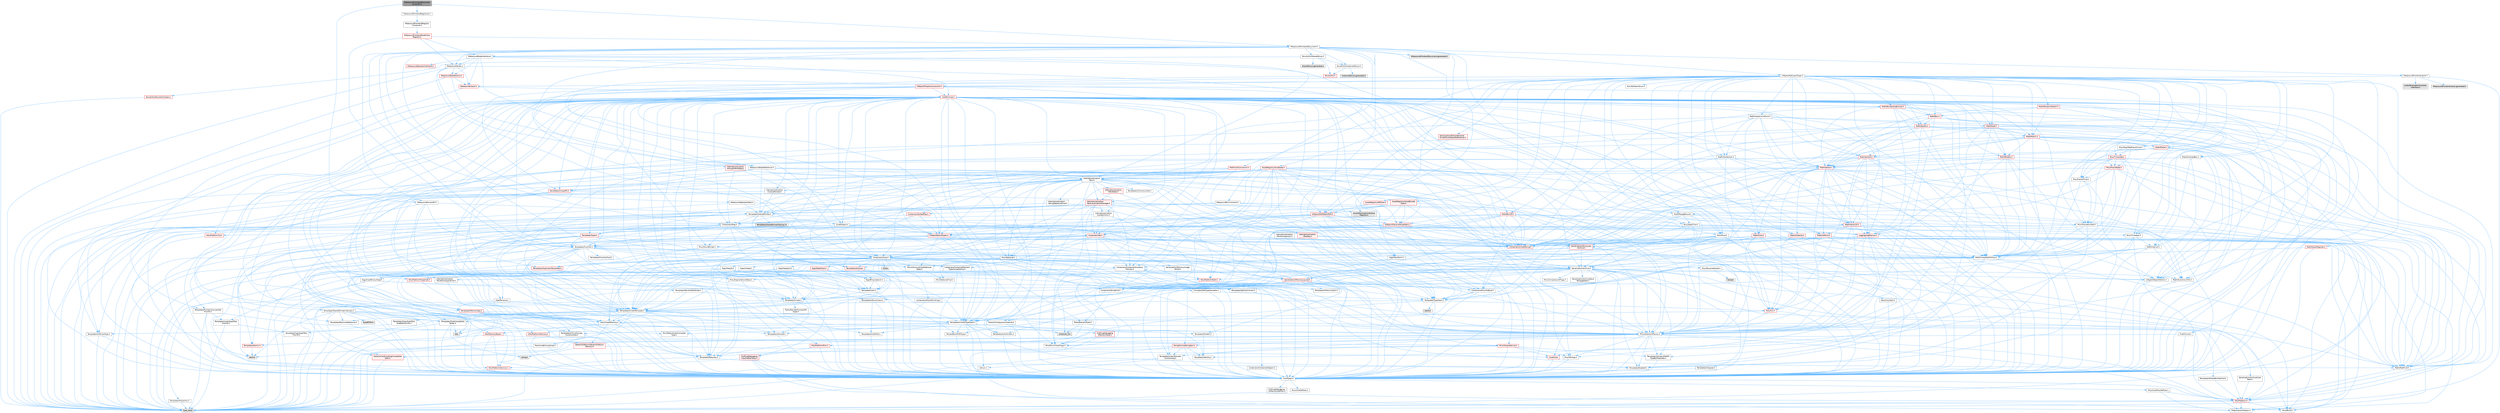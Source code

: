digraph "MetasoundFrontendDocumentAccessPtr.h"
{
 // INTERACTIVE_SVG=YES
 // LATEX_PDF_SIZE
  bgcolor="transparent";
  edge [fontname=Helvetica,fontsize=10,labelfontname=Helvetica,labelfontsize=10];
  node [fontname=Helvetica,fontsize=10,shape=box,height=0.2,width=0.4];
  Node1 [id="Node000001",label="MetasoundFrontendDocument\lAccessPtr.h",height=0.2,width=0.4,color="gray40", fillcolor="grey60", style="filled", fontcolor="black",tooltip=" "];
  Node1 -> Node2 [id="edge1_Node000001_Node000002",color="steelblue1",style="solid",tooltip=" "];
  Node2 [id="Node000002",label="MetasoundAccessPtr.h",height=0.2,width=0.4,color="grey40", fillcolor="white", style="filled",URL="$d4/dfa/MetasoundAccessPtr_8h.html",tooltip=" "];
  Node2 -> Node3 [id="edge2_Node000002_Node000003",color="steelblue1",style="solid",tooltip=" "];
  Node3 [id="Node000003",label="Templates/Function.h",height=0.2,width=0.4,color="grey40", fillcolor="white", style="filled",URL="$df/df5/Function_8h.html",tooltip=" "];
  Node3 -> Node4 [id="edge3_Node000003_Node000004",color="steelblue1",style="solid",tooltip=" "];
  Node4 [id="Node000004",label="CoreTypes.h",height=0.2,width=0.4,color="grey40", fillcolor="white", style="filled",URL="$dc/dec/CoreTypes_8h.html",tooltip=" "];
  Node4 -> Node5 [id="edge4_Node000004_Node000005",color="steelblue1",style="solid",tooltip=" "];
  Node5 [id="Node000005",label="HAL/Platform.h",height=0.2,width=0.4,color="red", fillcolor="#FFF0F0", style="filled",URL="$d9/dd0/Platform_8h.html",tooltip=" "];
  Node5 -> Node6 [id="edge5_Node000005_Node000006",color="steelblue1",style="solid",tooltip=" "];
  Node6 [id="Node000006",label="Misc/Build.h",height=0.2,width=0.4,color="grey40", fillcolor="white", style="filled",URL="$d3/dbb/Build_8h.html",tooltip=" "];
  Node5 -> Node8 [id="edge6_Node000005_Node000008",color="steelblue1",style="solid",tooltip=" "];
  Node8 [id="Node000008",label="type_traits",height=0.2,width=0.4,color="grey60", fillcolor="#E0E0E0", style="filled",tooltip=" "];
  Node5 -> Node9 [id="edge7_Node000005_Node000009",color="steelblue1",style="solid",tooltip=" "];
  Node9 [id="Node000009",label="PreprocessorHelpers.h",height=0.2,width=0.4,color="grey40", fillcolor="white", style="filled",URL="$db/ddb/PreprocessorHelpers_8h.html",tooltip=" "];
  Node4 -> Node15 [id="edge8_Node000004_Node000015",color="steelblue1",style="solid",tooltip=" "];
  Node15 [id="Node000015",label="ProfilingDebugging\l/UMemoryDefines.h",height=0.2,width=0.4,color="grey40", fillcolor="white", style="filled",URL="$d2/da2/UMemoryDefines_8h.html",tooltip=" "];
  Node4 -> Node16 [id="edge9_Node000004_Node000016",color="steelblue1",style="solid",tooltip=" "];
  Node16 [id="Node000016",label="Misc/CoreMiscDefines.h",height=0.2,width=0.4,color="grey40", fillcolor="white", style="filled",URL="$da/d38/CoreMiscDefines_8h.html",tooltip=" "];
  Node16 -> Node5 [id="edge10_Node000016_Node000005",color="steelblue1",style="solid",tooltip=" "];
  Node16 -> Node9 [id="edge11_Node000016_Node000009",color="steelblue1",style="solid",tooltip=" "];
  Node4 -> Node17 [id="edge12_Node000004_Node000017",color="steelblue1",style="solid",tooltip=" "];
  Node17 [id="Node000017",label="Misc/CoreDefines.h",height=0.2,width=0.4,color="grey40", fillcolor="white", style="filled",URL="$d3/dd2/CoreDefines_8h.html",tooltip=" "];
  Node3 -> Node18 [id="edge13_Node000003_Node000018",color="steelblue1",style="solid",tooltip=" "];
  Node18 [id="Node000018",label="Misc/AssertionMacros.h",height=0.2,width=0.4,color="grey40", fillcolor="white", style="filled",URL="$d0/dfa/AssertionMacros_8h.html",tooltip=" "];
  Node18 -> Node4 [id="edge14_Node000018_Node000004",color="steelblue1",style="solid",tooltip=" "];
  Node18 -> Node5 [id="edge15_Node000018_Node000005",color="steelblue1",style="solid",tooltip=" "];
  Node18 -> Node19 [id="edge16_Node000018_Node000019",color="steelblue1",style="solid",tooltip=" "];
  Node19 [id="Node000019",label="HAL/PlatformMisc.h",height=0.2,width=0.4,color="red", fillcolor="#FFF0F0", style="filled",URL="$d0/df5/PlatformMisc_8h.html",tooltip=" "];
  Node19 -> Node4 [id="edge17_Node000019_Node000004",color="steelblue1",style="solid",tooltip=" "];
  Node19 -> Node47 [id="edge18_Node000019_Node000047",color="steelblue1",style="solid",tooltip=" "];
  Node47 [id="Node000047",label="ProfilingDebugging\l/CpuProfilerTrace.h",height=0.2,width=0.4,color="red", fillcolor="#FFF0F0", style="filled",URL="$da/dcb/CpuProfilerTrace_8h.html",tooltip=" "];
  Node47 -> Node4 [id="edge19_Node000047_Node000004",color="steelblue1",style="solid",tooltip=" "];
  Node47 -> Node48 [id="edge20_Node000047_Node000048",color="steelblue1",style="solid",tooltip=" "];
  Node48 [id="Node000048",label="HAL/PlatformAtomics.h",height=0.2,width=0.4,color="red", fillcolor="#FFF0F0", style="filled",URL="$d3/d36/PlatformAtomics_8h.html",tooltip=" "];
  Node48 -> Node4 [id="edge21_Node000048_Node000004",color="steelblue1",style="solid",tooltip=" "];
  Node47 -> Node9 [id="edge22_Node000047_Node000009",color="steelblue1",style="solid",tooltip=" "];
  Node47 -> Node6 [id="edge23_Node000047_Node000006",color="steelblue1",style="solid",tooltip=" "];
  Node18 -> Node9 [id="edge24_Node000018_Node000009",color="steelblue1",style="solid",tooltip=" "];
  Node18 -> Node55 [id="edge25_Node000018_Node000055",color="steelblue1",style="solid",tooltip=" "];
  Node55 [id="Node000055",label="Templates/EnableIf.h",height=0.2,width=0.4,color="grey40", fillcolor="white", style="filled",URL="$d7/d60/EnableIf_8h.html",tooltip=" "];
  Node55 -> Node4 [id="edge26_Node000055_Node000004",color="steelblue1",style="solid",tooltip=" "];
  Node18 -> Node56 [id="edge27_Node000018_Node000056",color="steelblue1",style="solid",tooltip=" "];
  Node56 [id="Node000056",label="Templates/IsArrayOrRefOf\lTypeByPredicate.h",height=0.2,width=0.4,color="grey40", fillcolor="white", style="filled",URL="$d6/da1/IsArrayOrRefOfTypeByPredicate_8h.html",tooltip=" "];
  Node56 -> Node4 [id="edge28_Node000056_Node000004",color="steelblue1",style="solid",tooltip=" "];
  Node18 -> Node57 [id="edge29_Node000018_Node000057",color="steelblue1",style="solid",tooltip=" "];
  Node57 [id="Node000057",label="Templates/IsValidVariadic\lFunctionArg.h",height=0.2,width=0.4,color="grey40", fillcolor="white", style="filled",URL="$d0/dc8/IsValidVariadicFunctionArg_8h.html",tooltip=" "];
  Node57 -> Node4 [id="edge30_Node000057_Node000004",color="steelblue1",style="solid",tooltip=" "];
  Node57 -> Node58 [id="edge31_Node000057_Node000058",color="steelblue1",style="solid",tooltip=" "];
  Node58 [id="Node000058",label="IsEnum.h",height=0.2,width=0.4,color="grey40", fillcolor="white", style="filled",URL="$d4/de5/IsEnum_8h.html",tooltip=" "];
  Node57 -> Node8 [id="edge32_Node000057_Node000008",color="steelblue1",style="solid",tooltip=" "];
  Node18 -> Node59 [id="edge33_Node000018_Node000059",color="steelblue1",style="solid",tooltip=" "];
  Node59 [id="Node000059",label="Traits/IsCharEncodingCompatible\lWith.h",height=0.2,width=0.4,color="red", fillcolor="#FFF0F0", style="filled",URL="$df/dd1/IsCharEncodingCompatibleWith_8h.html",tooltip=" "];
  Node59 -> Node8 [id="edge34_Node000059_Node000008",color="steelblue1",style="solid",tooltip=" "];
  Node18 -> Node61 [id="edge35_Node000018_Node000061",color="steelblue1",style="solid",tooltip=" "];
  Node61 [id="Node000061",label="Misc/VarArgs.h",height=0.2,width=0.4,color="grey40", fillcolor="white", style="filled",URL="$d5/d6f/VarArgs_8h.html",tooltip=" "];
  Node61 -> Node4 [id="edge36_Node000061_Node000004",color="steelblue1",style="solid",tooltip=" "];
  Node18 -> Node62 [id="edge37_Node000018_Node000062",color="steelblue1",style="solid",tooltip=" "];
  Node62 [id="Node000062",label="String/FormatStringSan.h",height=0.2,width=0.4,color="red", fillcolor="#FFF0F0", style="filled",URL="$d3/d8b/FormatStringSan_8h.html",tooltip=" "];
  Node62 -> Node8 [id="edge38_Node000062_Node000008",color="steelblue1",style="solid",tooltip=" "];
  Node62 -> Node4 [id="edge39_Node000062_Node000004",color="steelblue1",style="solid",tooltip=" "];
  Node62 -> Node63 [id="edge40_Node000062_Node000063",color="steelblue1",style="solid",tooltip=" "];
  Node63 [id="Node000063",label="Templates/Requires.h",height=0.2,width=0.4,color="grey40", fillcolor="white", style="filled",URL="$dc/d96/Requires_8h.html",tooltip=" "];
  Node63 -> Node55 [id="edge41_Node000063_Node000055",color="steelblue1",style="solid",tooltip=" "];
  Node63 -> Node8 [id="edge42_Node000063_Node000008",color="steelblue1",style="solid",tooltip=" "];
  Node62 -> Node64 [id="edge43_Node000062_Node000064",color="steelblue1",style="solid",tooltip=" "];
  Node64 [id="Node000064",label="Templates/Identity.h",height=0.2,width=0.4,color="grey40", fillcolor="white", style="filled",URL="$d0/dd5/Identity_8h.html",tooltip=" "];
  Node62 -> Node57 [id="edge44_Node000062_Node000057",color="steelblue1",style="solid",tooltip=" "];
  Node18 -> Node68 [id="edge45_Node000018_Node000068",color="steelblue1",style="solid",tooltip=" "];
  Node68 [id="Node000068",label="atomic",height=0.2,width=0.4,color="grey60", fillcolor="#E0E0E0", style="filled",tooltip=" "];
  Node3 -> Node69 [id="edge46_Node000003_Node000069",color="steelblue1",style="solid",tooltip=" "];
  Node69 [id="Node000069",label="Misc/IntrusiveUnsetOptional\lState.h",height=0.2,width=0.4,color="grey40", fillcolor="white", style="filled",URL="$d2/d0a/IntrusiveUnsetOptionalState_8h.html",tooltip=" "];
  Node69 -> Node70 [id="edge47_Node000069_Node000070",color="steelblue1",style="solid",tooltip=" "];
  Node70 [id="Node000070",label="Misc/OptionalFwd.h",height=0.2,width=0.4,color="grey40", fillcolor="white", style="filled",URL="$dc/d50/OptionalFwd_8h.html",tooltip=" "];
  Node3 -> Node71 [id="edge48_Node000003_Node000071",color="steelblue1",style="solid",tooltip=" "];
  Node71 [id="Node000071",label="HAL/UnrealMemory.h",height=0.2,width=0.4,color="grey40", fillcolor="white", style="filled",URL="$d9/d96/UnrealMemory_8h.html",tooltip=" "];
  Node71 -> Node4 [id="edge49_Node000071_Node000004",color="steelblue1",style="solid",tooltip=" "];
  Node71 -> Node72 [id="edge50_Node000071_Node000072",color="steelblue1",style="solid",tooltip=" "];
  Node72 [id="Node000072",label="GenericPlatform/GenericPlatform\lMemory.h",height=0.2,width=0.4,color="red", fillcolor="#FFF0F0", style="filled",URL="$dd/d22/GenericPlatformMemory_8h.html",tooltip=" "];
  Node72 -> Node26 [id="edge51_Node000072_Node000026",color="steelblue1",style="solid",tooltip=" "];
  Node26 [id="Node000026",label="CoreFwd.h",height=0.2,width=0.4,color="red", fillcolor="#FFF0F0", style="filled",URL="$d1/d1e/CoreFwd_8h.html",tooltip=" "];
  Node26 -> Node4 [id="edge52_Node000026_Node000004",color="steelblue1",style="solid",tooltip=" "];
  Node26 -> Node28 [id="edge53_Node000026_Node000028",color="steelblue1",style="solid",tooltip=" "];
  Node28 [id="Node000028",label="Math/MathFwd.h",height=0.2,width=0.4,color="grey40", fillcolor="white", style="filled",URL="$d2/d10/MathFwd_8h.html",tooltip=" "];
  Node28 -> Node5 [id="edge54_Node000028_Node000005",color="steelblue1",style="solid",tooltip=" "];
  Node72 -> Node4 [id="edge55_Node000072_Node000004",color="steelblue1",style="solid",tooltip=" "];
  Node72 -> Node40 [id="edge56_Node000072_Node000040",color="steelblue1",style="solid",tooltip=" "];
  Node40 [id="Node000040",label="string.h",height=0.2,width=0.4,color="grey60", fillcolor="#E0E0E0", style="filled",tooltip=" "];
  Node71 -> Node75 [id="edge57_Node000071_Node000075",color="steelblue1",style="solid",tooltip=" "];
  Node75 [id="Node000075",label="HAL/MemoryBase.h",height=0.2,width=0.4,color="red", fillcolor="#FFF0F0", style="filled",URL="$d6/d9f/MemoryBase_8h.html",tooltip=" "];
  Node75 -> Node4 [id="edge58_Node000075_Node000004",color="steelblue1",style="solid",tooltip=" "];
  Node75 -> Node48 [id="edge59_Node000075_Node000048",color="steelblue1",style="solid",tooltip=" "];
  Node75 -> Node77 [id="edge60_Node000075_Node000077",color="steelblue1",style="solid",tooltip=" "];
  Node77 [id="Node000077",label="Misc/OutputDevice.h",height=0.2,width=0.4,color="red", fillcolor="#FFF0F0", style="filled",URL="$d7/d32/OutputDevice_8h.html",tooltip=" "];
  Node77 -> Node26 [id="edge61_Node000077_Node000026",color="steelblue1",style="solid",tooltip=" "];
  Node77 -> Node4 [id="edge62_Node000077_Node000004",color="steelblue1",style="solid",tooltip=" "];
  Node77 -> Node61 [id="edge63_Node000077_Node000061",color="steelblue1",style="solid",tooltip=" "];
  Node77 -> Node56 [id="edge64_Node000077_Node000056",color="steelblue1",style="solid",tooltip=" "];
  Node77 -> Node57 [id="edge65_Node000077_Node000057",color="steelblue1",style="solid",tooltip=" "];
  Node77 -> Node59 [id="edge66_Node000077_Node000059",color="steelblue1",style="solid",tooltip=" "];
  Node75 -> Node79 [id="edge67_Node000075_Node000079",color="steelblue1",style="solid",tooltip=" "];
  Node79 [id="Node000079",label="Templates/Atomic.h",height=0.2,width=0.4,color="red", fillcolor="#FFF0F0", style="filled",URL="$d3/d91/Atomic_8h.html",tooltip=" "];
  Node79 -> Node68 [id="edge68_Node000079_Node000068",color="steelblue1",style="solid",tooltip=" "];
  Node71 -> Node88 [id="edge69_Node000071_Node000088",color="steelblue1",style="solid",tooltip=" "];
  Node88 [id="Node000088",label="HAL/PlatformMemory.h",height=0.2,width=0.4,color="red", fillcolor="#FFF0F0", style="filled",URL="$de/d68/PlatformMemory_8h.html",tooltip=" "];
  Node88 -> Node4 [id="edge70_Node000088_Node000004",color="steelblue1",style="solid",tooltip=" "];
  Node88 -> Node72 [id="edge71_Node000088_Node000072",color="steelblue1",style="solid",tooltip=" "];
  Node71 -> Node90 [id="edge72_Node000071_Node000090",color="steelblue1",style="solid",tooltip=" "];
  Node90 [id="Node000090",label="ProfilingDebugging\l/MemoryTrace.h",height=0.2,width=0.4,color="red", fillcolor="#FFF0F0", style="filled",URL="$da/dd7/MemoryTrace_8h.html",tooltip=" "];
  Node90 -> Node5 [id="edge73_Node000090_Node000005",color="steelblue1",style="solid",tooltip=" "];
  Node90 -> Node43 [id="edge74_Node000090_Node000043",color="steelblue1",style="solid",tooltip=" "];
  Node43 [id="Node000043",label="Misc/EnumClassFlags.h",height=0.2,width=0.4,color="grey40", fillcolor="white", style="filled",URL="$d8/de7/EnumClassFlags_8h.html",tooltip=" "];
  Node71 -> Node91 [id="edge75_Node000071_Node000091",color="steelblue1",style="solid",tooltip=" "];
  Node91 [id="Node000091",label="Templates/IsPointer.h",height=0.2,width=0.4,color="grey40", fillcolor="white", style="filled",URL="$d7/d05/IsPointer_8h.html",tooltip=" "];
  Node91 -> Node4 [id="edge76_Node000091_Node000004",color="steelblue1",style="solid",tooltip=" "];
  Node3 -> Node92 [id="edge77_Node000003_Node000092",color="steelblue1",style="solid",tooltip=" "];
  Node92 [id="Node000092",label="Templates/FunctionFwd.h",height=0.2,width=0.4,color="grey40", fillcolor="white", style="filled",URL="$d6/d54/FunctionFwd_8h.html",tooltip=" "];
  Node3 -> Node93 [id="edge78_Node000003_Node000093",color="steelblue1",style="solid",tooltip=" "];
  Node93 [id="Node000093",label="Templates/UnrealTypeTraits.h",height=0.2,width=0.4,color="grey40", fillcolor="white", style="filled",URL="$d2/d2d/UnrealTypeTraits_8h.html",tooltip=" "];
  Node93 -> Node4 [id="edge79_Node000093_Node000004",color="steelblue1",style="solid",tooltip=" "];
  Node93 -> Node91 [id="edge80_Node000093_Node000091",color="steelblue1",style="solid",tooltip=" "];
  Node93 -> Node18 [id="edge81_Node000093_Node000018",color="steelblue1",style="solid",tooltip=" "];
  Node93 -> Node84 [id="edge82_Node000093_Node000084",color="steelblue1",style="solid",tooltip=" "];
  Node84 [id="Node000084",label="Templates/AndOrNot.h",height=0.2,width=0.4,color="grey40", fillcolor="white", style="filled",URL="$db/d0a/AndOrNot_8h.html",tooltip=" "];
  Node84 -> Node4 [id="edge83_Node000084_Node000004",color="steelblue1",style="solid",tooltip=" "];
  Node93 -> Node55 [id="edge84_Node000093_Node000055",color="steelblue1",style="solid",tooltip=" "];
  Node93 -> Node94 [id="edge85_Node000093_Node000094",color="steelblue1",style="solid",tooltip=" "];
  Node94 [id="Node000094",label="Templates/IsArithmetic.h",height=0.2,width=0.4,color="grey40", fillcolor="white", style="filled",URL="$d2/d5d/IsArithmetic_8h.html",tooltip=" "];
  Node94 -> Node4 [id="edge86_Node000094_Node000004",color="steelblue1",style="solid",tooltip=" "];
  Node93 -> Node58 [id="edge87_Node000093_Node000058",color="steelblue1",style="solid",tooltip=" "];
  Node93 -> Node95 [id="edge88_Node000093_Node000095",color="steelblue1",style="solid",tooltip=" "];
  Node95 [id="Node000095",label="Templates/Models.h",height=0.2,width=0.4,color="grey40", fillcolor="white", style="filled",URL="$d3/d0c/Models_8h.html",tooltip=" "];
  Node95 -> Node64 [id="edge89_Node000095_Node000064",color="steelblue1",style="solid",tooltip=" "];
  Node93 -> Node96 [id="edge90_Node000093_Node000096",color="steelblue1",style="solid",tooltip=" "];
  Node96 [id="Node000096",label="Templates/IsPODType.h",height=0.2,width=0.4,color="grey40", fillcolor="white", style="filled",URL="$d7/db1/IsPODType_8h.html",tooltip=" "];
  Node96 -> Node4 [id="edge91_Node000096_Node000004",color="steelblue1",style="solid",tooltip=" "];
  Node93 -> Node97 [id="edge92_Node000093_Node000097",color="steelblue1",style="solid",tooltip=" "];
  Node97 [id="Node000097",label="Templates/IsUECoreType.h",height=0.2,width=0.4,color="grey40", fillcolor="white", style="filled",URL="$d1/db8/IsUECoreType_8h.html",tooltip=" "];
  Node97 -> Node4 [id="edge93_Node000097_Node000004",color="steelblue1",style="solid",tooltip=" "];
  Node97 -> Node8 [id="edge94_Node000097_Node000008",color="steelblue1",style="solid",tooltip=" "];
  Node93 -> Node85 [id="edge95_Node000093_Node000085",color="steelblue1",style="solid",tooltip=" "];
  Node85 [id="Node000085",label="Templates/IsTriviallyCopy\lConstructible.h",height=0.2,width=0.4,color="grey40", fillcolor="white", style="filled",URL="$d3/d78/IsTriviallyCopyConstructible_8h.html",tooltip=" "];
  Node85 -> Node4 [id="edge96_Node000085_Node000004",color="steelblue1",style="solid",tooltip=" "];
  Node85 -> Node8 [id="edge97_Node000085_Node000008",color="steelblue1",style="solid",tooltip=" "];
  Node3 -> Node98 [id="edge98_Node000003_Node000098",color="steelblue1",style="solid",tooltip=" "];
  Node98 [id="Node000098",label="Templates/Invoke.h",height=0.2,width=0.4,color="grey40", fillcolor="white", style="filled",URL="$d7/deb/Invoke_8h.html",tooltip=" "];
  Node98 -> Node4 [id="edge99_Node000098_Node000004",color="steelblue1",style="solid",tooltip=" "];
  Node98 -> Node99 [id="edge100_Node000098_Node000099",color="steelblue1",style="solid",tooltip=" "];
  Node99 [id="Node000099",label="Traits/MemberFunctionPtr\lOuter.h",height=0.2,width=0.4,color="grey40", fillcolor="white", style="filled",URL="$db/da7/MemberFunctionPtrOuter_8h.html",tooltip=" "];
  Node98 -> Node100 [id="edge101_Node000098_Node000100",color="steelblue1",style="solid",tooltip=" "];
  Node100 [id="Node000100",label="Templates/UnrealTemplate.h",height=0.2,width=0.4,color="grey40", fillcolor="white", style="filled",URL="$d4/d24/UnrealTemplate_8h.html",tooltip=" "];
  Node100 -> Node4 [id="edge102_Node000100_Node000004",color="steelblue1",style="solid",tooltip=" "];
  Node100 -> Node91 [id="edge103_Node000100_Node000091",color="steelblue1",style="solid",tooltip=" "];
  Node100 -> Node71 [id="edge104_Node000100_Node000071",color="steelblue1",style="solid",tooltip=" "];
  Node100 -> Node101 [id="edge105_Node000100_Node000101",color="steelblue1",style="solid",tooltip=" "];
  Node101 [id="Node000101",label="Templates/CopyQualifiers\lAndRefsFromTo.h",height=0.2,width=0.4,color="grey40", fillcolor="white", style="filled",URL="$d3/db3/CopyQualifiersAndRefsFromTo_8h.html",tooltip=" "];
  Node101 -> Node102 [id="edge106_Node000101_Node000102",color="steelblue1",style="solid",tooltip=" "];
  Node102 [id="Node000102",label="Templates/CopyQualifiers\lFromTo.h",height=0.2,width=0.4,color="grey40", fillcolor="white", style="filled",URL="$d5/db4/CopyQualifiersFromTo_8h.html",tooltip=" "];
  Node100 -> Node93 [id="edge107_Node000100_Node000093",color="steelblue1",style="solid",tooltip=" "];
  Node100 -> Node103 [id="edge108_Node000100_Node000103",color="steelblue1",style="solid",tooltip=" "];
  Node103 [id="Node000103",label="Templates/RemoveReference.h",height=0.2,width=0.4,color="grey40", fillcolor="white", style="filled",URL="$da/dbe/RemoveReference_8h.html",tooltip=" "];
  Node103 -> Node4 [id="edge109_Node000103_Node000004",color="steelblue1",style="solid",tooltip=" "];
  Node100 -> Node63 [id="edge110_Node000100_Node000063",color="steelblue1",style="solid",tooltip=" "];
  Node100 -> Node104 [id="edge111_Node000100_Node000104",color="steelblue1",style="solid",tooltip=" "];
  Node104 [id="Node000104",label="Templates/TypeCompatible\lBytes.h",height=0.2,width=0.4,color="grey40", fillcolor="white", style="filled",URL="$df/d0a/TypeCompatibleBytes_8h.html",tooltip=" "];
  Node104 -> Node4 [id="edge112_Node000104_Node000004",color="steelblue1",style="solid",tooltip=" "];
  Node104 -> Node40 [id="edge113_Node000104_Node000040",color="steelblue1",style="solid",tooltip=" "];
  Node104 -> Node32 [id="edge114_Node000104_Node000032",color="steelblue1",style="solid",tooltip=" "];
  Node32 [id="Node000032",label="new",height=0.2,width=0.4,color="grey60", fillcolor="#E0E0E0", style="filled",tooltip=" "];
  Node104 -> Node8 [id="edge115_Node000104_Node000008",color="steelblue1",style="solid",tooltip=" "];
  Node100 -> Node64 [id="edge116_Node000100_Node000064",color="steelblue1",style="solid",tooltip=" "];
  Node100 -> Node24 [id="edge117_Node000100_Node000024",color="steelblue1",style="solid",tooltip=" "];
  Node24 [id="Node000024",label="Traits/IsContiguousContainer.h",height=0.2,width=0.4,color="grey40", fillcolor="white", style="filled",URL="$d5/d3c/IsContiguousContainer_8h.html",tooltip=" "];
  Node24 -> Node4 [id="edge118_Node000024_Node000004",color="steelblue1",style="solid",tooltip=" "];
  Node24 -> Node25 [id="edge119_Node000024_Node000025",color="steelblue1",style="solid",tooltip=" "];
  Node25 [id="Node000025",label="Misc/StaticAssertComplete\lType.h",height=0.2,width=0.4,color="grey40", fillcolor="white", style="filled",URL="$d5/d4e/StaticAssertCompleteType_8h.html",tooltip=" "];
  Node24 -> Node23 [id="edge120_Node000024_Node000023",color="steelblue1",style="solid",tooltip=" "];
  Node23 [id="Node000023",label="initializer_list",height=0.2,width=0.4,color="grey60", fillcolor="#E0E0E0", style="filled",tooltip=" "];
  Node100 -> Node105 [id="edge121_Node000100_Node000105",color="steelblue1",style="solid",tooltip=" "];
  Node105 [id="Node000105",label="Traits/UseBitwiseSwap.h",height=0.2,width=0.4,color="grey40", fillcolor="white", style="filled",URL="$db/df3/UseBitwiseSwap_8h.html",tooltip=" "];
  Node105 -> Node4 [id="edge122_Node000105_Node000004",color="steelblue1",style="solid",tooltip=" "];
  Node105 -> Node8 [id="edge123_Node000105_Node000008",color="steelblue1",style="solid",tooltip=" "];
  Node100 -> Node8 [id="edge124_Node000100_Node000008",color="steelblue1",style="solid",tooltip=" "];
  Node98 -> Node8 [id="edge125_Node000098_Node000008",color="steelblue1",style="solid",tooltip=" "];
  Node3 -> Node100 [id="edge126_Node000003_Node000100",color="steelblue1",style="solid",tooltip=" "];
  Node3 -> Node63 [id="edge127_Node000003_Node000063",color="steelblue1",style="solid",tooltip=" "];
  Node3 -> Node106 [id="edge128_Node000003_Node000106",color="steelblue1",style="solid",tooltip=" "];
  Node106 [id="Node000106",label="Math/UnrealMathUtility.h",height=0.2,width=0.4,color="grey40", fillcolor="white", style="filled",URL="$db/db8/UnrealMathUtility_8h.html",tooltip=" "];
  Node106 -> Node4 [id="edge129_Node000106_Node000004",color="steelblue1",style="solid",tooltip=" "];
  Node106 -> Node18 [id="edge130_Node000106_Node000018",color="steelblue1",style="solid",tooltip=" "];
  Node106 -> Node107 [id="edge131_Node000106_Node000107",color="steelblue1",style="solid",tooltip=" "];
  Node107 [id="Node000107",label="HAL/PlatformMath.h",height=0.2,width=0.4,color="red", fillcolor="#FFF0F0", style="filled",URL="$dc/d53/PlatformMath_8h.html",tooltip=" "];
  Node107 -> Node4 [id="edge132_Node000107_Node000004",color="steelblue1",style="solid",tooltip=" "];
  Node106 -> Node28 [id="edge133_Node000106_Node000028",color="steelblue1",style="solid",tooltip=" "];
  Node106 -> Node64 [id="edge134_Node000106_Node000064",color="steelblue1",style="solid",tooltip=" "];
  Node106 -> Node63 [id="edge135_Node000106_Node000063",color="steelblue1",style="solid",tooltip=" "];
  Node3 -> Node32 [id="edge136_Node000003_Node000032",color="steelblue1",style="solid",tooltip=" "];
  Node3 -> Node8 [id="edge137_Node000003_Node000008",color="steelblue1",style="solid",tooltip=" "];
  Node2 -> Node63 [id="edge138_Node000002_Node000063",color="steelblue1",style="solid",tooltip=" "];
  Node2 -> Node115 [id="edge139_Node000002_Node000115",color="steelblue1",style="solid",tooltip=" "];
  Node115 [id="Node000115",label="Templates/SharedPointer.h",height=0.2,width=0.4,color="grey40", fillcolor="white", style="filled",URL="$d2/d17/SharedPointer_8h.html",tooltip=" "];
  Node115 -> Node4 [id="edge140_Node000115_Node000004",color="steelblue1",style="solid",tooltip=" "];
  Node115 -> Node69 [id="edge141_Node000115_Node000069",color="steelblue1",style="solid",tooltip=" "];
  Node115 -> Node116 [id="edge142_Node000115_Node000116",color="steelblue1",style="solid",tooltip=" "];
  Node116 [id="Node000116",label="Templates/PointerIsConvertible\lFromTo.h",height=0.2,width=0.4,color="grey40", fillcolor="white", style="filled",URL="$d6/d65/PointerIsConvertibleFromTo_8h.html",tooltip=" "];
  Node116 -> Node4 [id="edge143_Node000116_Node000004",color="steelblue1",style="solid",tooltip=" "];
  Node116 -> Node25 [id="edge144_Node000116_Node000025",color="steelblue1",style="solid",tooltip=" "];
  Node116 -> Node117 [id="edge145_Node000116_Node000117",color="steelblue1",style="solid",tooltip=" "];
  Node117 [id="Node000117",label="Templates/LosesQualifiers\lFromTo.h",height=0.2,width=0.4,color="grey40", fillcolor="white", style="filled",URL="$d2/db3/LosesQualifiersFromTo_8h.html",tooltip=" "];
  Node117 -> Node102 [id="edge146_Node000117_Node000102",color="steelblue1",style="solid",tooltip=" "];
  Node117 -> Node8 [id="edge147_Node000117_Node000008",color="steelblue1",style="solid",tooltip=" "];
  Node116 -> Node8 [id="edge148_Node000116_Node000008",color="steelblue1",style="solid",tooltip=" "];
  Node115 -> Node18 [id="edge149_Node000115_Node000018",color="steelblue1",style="solid",tooltip=" "];
  Node115 -> Node71 [id="edge150_Node000115_Node000071",color="steelblue1",style="solid",tooltip=" "];
  Node115 -> Node118 [id="edge151_Node000115_Node000118",color="steelblue1",style="solid",tooltip=" "];
  Node118 [id="Node000118",label="Containers/Array.h",height=0.2,width=0.4,color="grey40", fillcolor="white", style="filled",URL="$df/dd0/Array_8h.html",tooltip=" "];
  Node118 -> Node4 [id="edge152_Node000118_Node000004",color="steelblue1",style="solid",tooltip=" "];
  Node118 -> Node18 [id="edge153_Node000118_Node000018",color="steelblue1",style="solid",tooltip=" "];
  Node118 -> Node69 [id="edge154_Node000118_Node000069",color="steelblue1",style="solid",tooltip=" "];
  Node118 -> Node119 [id="edge155_Node000118_Node000119",color="steelblue1",style="solid",tooltip=" "];
  Node119 [id="Node000119",label="Misc/ReverseIterate.h",height=0.2,width=0.4,color="grey40", fillcolor="white", style="filled",URL="$db/de3/ReverseIterate_8h.html",tooltip=" "];
  Node119 -> Node5 [id="edge156_Node000119_Node000005",color="steelblue1",style="solid",tooltip=" "];
  Node119 -> Node120 [id="edge157_Node000119_Node000120",color="steelblue1",style="solid",tooltip=" "];
  Node120 [id="Node000120",label="iterator",height=0.2,width=0.4,color="grey60", fillcolor="#E0E0E0", style="filled",tooltip=" "];
  Node118 -> Node71 [id="edge158_Node000118_Node000071",color="steelblue1",style="solid",tooltip=" "];
  Node118 -> Node93 [id="edge159_Node000118_Node000093",color="steelblue1",style="solid",tooltip=" "];
  Node118 -> Node100 [id="edge160_Node000118_Node000100",color="steelblue1",style="solid",tooltip=" "];
  Node118 -> Node121 [id="edge161_Node000118_Node000121",color="steelblue1",style="solid",tooltip=" "];
  Node121 [id="Node000121",label="Containers/AllowShrinking.h",height=0.2,width=0.4,color="grey40", fillcolor="white", style="filled",URL="$d7/d1a/AllowShrinking_8h.html",tooltip=" "];
  Node121 -> Node4 [id="edge162_Node000121_Node000004",color="steelblue1",style="solid",tooltip=" "];
  Node118 -> Node122 [id="edge163_Node000118_Node000122",color="steelblue1",style="solid",tooltip=" "];
  Node122 [id="Node000122",label="Containers/ContainerAllocation\lPolicies.h",height=0.2,width=0.4,color="grey40", fillcolor="white", style="filled",URL="$d7/dff/ContainerAllocationPolicies_8h.html",tooltip=" "];
  Node122 -> Node4 [id="edge164_Node000122_Node000004",color="steelblue1",style="solid",tooltip=" "];
  Node122 -> Node123 [id="edge165_Node000122_Node000123",color="steelblue1",style="solid",tooltip=" "];
  Node123 [id="Node000123",label="Containers/ContainerHelpers.h",height=0.2,width=0.4,color="grey40", fillcolor="white", style="filled",URL="$d7/d33/ContainerHelpers_8h.html",tooltip=" "];
  Node123 -> Node4 [id="edge166_Node000123_Node000004",color="steelblue1",style="solid",tooltip=" "];
  Node122 -> Node122 [id="edge167_Node000122_Node000122",color="steelblue1",style="solid",tooltip=" "];
  Node122 -> Node107 [id="edge168_Node000122_Node000107",color="steelblue1",style="solid",tooltip=" "];
  Node122 -> Node71 [id="edge169_Node000122_Node000071",color="steelblue1",style="solid",tooltip=" "];
  Node122 -> Node41 [id="edge170_Node000122_Node000041",color="steelblue1",style="solid",tooltip=" "];
  Node41 [id="Node000041",label="Math/NumericLimits.h",height=0.2,width=0.4,color="grey40", fillcolor="white", style="filled",URL="$df/d1b/NumericLimits_8h.html",tooltip=" "];
  Node41 -> Node4 [id="edge171_Node000041_Node000004",color="steelblue1",style="solid",tooltip=" "];
  Node122 -> Node18 [id="edge172_Node000122_Node000018",color="steelblue1",style="solid",tooltip=" "];
  Node122 -> Node124 [id="edge173_Node000122_Node000124",color="steelblue1",style="solid",tooltip=" "];
  Node124 [id="Node000124",label="Templates/IsPolymorphic.h",height=0.2,width=0.4,color="grey40", fillcolor="white", style="filled",URL="$dc/d20/IsPolymorphic_8h.html",tooltip=" "];
  Node122 -> Node125 [id="edge174_Node000122_Node000125",color="steelblue1",style="solid",tooltip=" "];
  Node125 [id="Node000125",label="Templates/MemoryOps.h",height=0.2,width=0.4,color="red", fillcolor="#FFF0F0", style="filled",URL="$db/dea/MemoryOps_8h.html",tooltip=" "];
  Node125 -> Node4 [id="edge175_Node000125_Node000004",color="steelblue1",style="solid",tooltip=" "];
  Node125 -> Node71 [id="edge176_Node000125_Node000071",color="steelblue1",style="solid",tooltip=" "];
  Node125 -> Node85 [id="edge177_Node000125_Node000085",color="steelblue1",style="solid",tooltip=" "];
  Node125 -> Node63 [id="edge178_Node000125_Node000063",color="steelblue1",style="solid",tooltip=" "];
  Node125 -> Node93 [id="edge179_Node000125_Node000093",color="steelblue1",style="solid",tooltip=" "];
  Node125 -> Node105 [id="edge180_Node000125_Node000105",color="steelblue1",style="solid",tooltip=" "];
  Node125 -> Node32 [id="edge181_Node000125_Node000032",color="steelblue1",style="solid",tooltip=" "];
  Node125 -> Node8 [id="edge182_Node000125_Node000008",color="steelblue1",style="solid",tooltip=" "];
  Node122 -> Node104 [id="edge183_Node000122_Node000104",color="steelblue1",style="solid",tooltip=" "];
  Node122 -> Node8 [id="edge184_Node000122_Node000008",color="steelblue1",style="solid",tooltip=" "];
  Node118 -> Node126 [id="edge185_Node000118_Node000126",color="steelblue1",style="solid",tooltip=" "];
  Node126 [id="Node000126",label="Containers/ContainerElement\lTypeCompatibility.h",height=0.2,width=0.4,color="grey40", fillcolor="white", style="filled",URL="$df/ddf/ContainerElementTypeCompatibility_8h.html",tooltip=" "];
  Node126 -> Node4 [id="edge186_Node000126_Node000004",color="steelblue1",style="solid",tooltip=" "];
  Node126 -> Node93 [id="edge187_Node000126_Node000093",color="steelblue1",style="solid",tooltip=" "];
  Node118 -> Node127 [id="edge188_Node000118_Node000127",color="steelblue1",style="solid",tooltip=" "];
  Node127 [id="Node000127",label="Serialization/Archive.h",height=0.2,width=0.4,color="grey40", fillcolor="white", style="filled",URL="$d7/d3b/Archive_8h.html",tooltip=" "];
  Node127 -> Node26 [id="edge189_Node000127_Node000026",color="steelblue1",style="solid",tooltip=" "];
  Node127 -> Node4 [id="edge190_Node000127_Node000004",color="steelblue1",style="solid",tooltip=" "];
  Node127 -> Node128 [id="edge191_Node000127_Node000128",color="steelblue1",style="solid",tooltip=" "];
  Node128 [id="Node000128",label="HAL/PlatformProperties.h",height=0.2,width=0.4,color="red", fillcolor="#FFF0F0", style="filled",URL="$d9/db0/PlatformProperties_8h.html",tooltip=" "];
  Node128 -> Node4 [id="edge192_Node000128_Node000004",color="steelblue1",style="solid",tooltip=" "];
  Node127 -> Node131 [id="edge193_Node000127_Node000131",color="steelblue1",style="solid",tooltip=" "];
  Node131 [id="Node000131",label="Internationalization\l/TextNamespaceFwd.h",height=0.2,width=0.4,color="grey40", fillcolor="white", style="filled",URL="$d8/d97/TextNamespaceFwd_8h.html",tooltip=" "];
  Node131 -> Node4 [id="edge194_Node000131_Node000004",color="steelblue1",style="solid",tooltip=" "];
  Node127 -> Node28 [id="edge195_Node000127_Node000028",color="steelblue1",style="solid",tooltip=" "];
  Node127 -> Node18 [id="edge196_Node000127_Node000018",color="steelblue1",style="solid",tooltip=" "];
  Node127 -> Node6 [id="edge197_Node000127_Node000006",color="steelblue1",style="solid",tooltip=" "];
  Node127 -> Node42 [id="edge198_Node000127_Node000042",color="steelblue1",style="solid",tooltip=" "];
  Node42 [id="Node000042",label="Misc/CompressionFlags.h",height=0.2,width=0.4,color="grey40", fillcolor="white", style="filled",URL="$d9/d76/CompressionFlags_8h.html",tooltip=" "];
  Node127 -> Node132 [id="edge199_Node000127_Node000132",color="steelblue1",style="solid",tooltip=" "];
  Node132 [id="Node000132",label="Misc/EngineVersionBase.h",height=0.2,width=0.4,color="grey40", fillcolor="white", style="filled",URL="$d5/d2b/EngineVersionBase_8h.html",tooltip=" "];
  Node132 -> Node4 [id="edge200_Node000132_Node000004",color="steelblue1",style="solid",tooltip=" "];
  Node127 -> Node61 [id="edge201_Node000127_Node000061",color="steelblue1",style="solid",tooltip=" "];
  Node127 -> Node133 [id="edge202_Node000127_Node000133",color="steelblue1",style="solid",tooltip=" "];
  Node133 [id="Node000133",label="Serialization/ArchiveCook\lData.h",height=0.2,width=0.4,color="grey40", fillcolor="white", style="filled",URL="$dc/db6/ArchiveCookData_8h.html",tooltip=" "];
  Node133 -> Node5 [id="edge203_Node000133_Node000005",color="steelblue1",style="solid",tooltip=" "];
  Node127 -> Node134 [id="edge204_Node000127_Node000134",color="steelblue1",style="solid",tooltip=" "];
  Node134 [id="Node000134",label="Serialization/ArchiveSave\lPackageData.h",height=0.2,width=0.4,color="grey40", fillcolor="white", style="filled",URL="$d1/d37/ArchiveSavePackageData_8h.html",tooltip=" "];
  Node127 -> Node55 [id="edge205_Node000127_Node000055",color="steelblue1",style="solid",tooltip=" "];
  Node127 -> Node56 [id="edge206_Node000127_Node000056",color="steelblue1",style="solid",tooltip=" "];
  Node127 -> Node135 [id="edge207_Node000127_Node000135",color="steelblue1",style="solid",tooltip=" "];
  Node135 [id="Node000135",label="Templates/IsEnumClass.h",height=0.2,width=0.4,color="grey40", fillcolor="white", style="filled",URL="$d7/d15/IsEnumClass_8h.html",tooltip=" "];
  Node135 -> Node4 [id="edge208_Node000135_Node000004",color="steelblue1",style="solid",tooltip=" "];
  Node135 -> Node84 [id="edge209_Node000135_Node000084",color="steelblue1",style="solid",tooltip=" "];
  Node127 -> Node112 [id="edge210_Node000127_Node000112",color="steelblue1",style="solid",tooltip=" "];
  Node112 [id="Node000112",label="Templates/IsSigned.h",height=0.2,width=0.4,color="grey40", fillcolor="white", style="filled",URL="$d8/dd8/IsSigned_8h.html",tooltip=" "];
  Node112 -> Node4 [id="edge211_Node000112_Node000004",color="steelblue1",style="solid",tooltip=" "];
  Node127 -> Node57 [id="edge212_Node000127_Node000057",color="steelblue1",style="solid",tooltip=" "];
  Node127 -> Node100 [id="edge213_Node000127_Node000100",color="steelblue1",style="solid",tooltip=" "];
  Node127 -> Node59 [id="edge214_Node000127_Node000059",color="steelblue1",style="solid",tooltip=" "];
  Node127 -> Node136 [id="edge215_Node000127_Node000136",color="steelblue1",style="solid",tooltip=" "];
  Node136 [id="Node000136",label="UObject/ObjectVersion.h",height=0.2,width=0.4,color="grey40", fillcolor="white", style="filled",URL="$da/d63/ObjectVersion_8h.html",tooltip=" "];
  Node136 -> Node4 [id="edge216_Node000136_Node000004",color="steelblue1",style="solid",tooltip=" "];
  Node118 -> Node137 [id="edge217_Node000118_Node000137",color="steelblue1",style="solid",tooltip=" "];
  Node137 [id="Node000137",label="Serialization/MemoryImage\lWriter.h",height=0.2,width=0.4,color="grey40", fillcolor="white", style="filled",URL="$d0/d08/MemoryImageWriter_8h.html",tooltip=" "];
  Node137 -> Node4 [id="edge218_Node000137_Node000004",color="steelblue1",style="solid",tooltip=" "];
  Node137 -> Node138 [id="edge219_Node000137_Node000138",color="steelblue1",style="solid",tooltip=" "];
  Node138 [id="Node000138",label="Serialization/MemoryLayout.h",height=0.2,width=0.4,color="red", fillcolor="#FFF0F0", style="filled",URL="$d7/d66/MemoryLayout_8h.html",tooltip=" "];
  Node138 -> Node141 [id="edge220_Node000138_Node000141",color="steelblue1",style="solid",tooltip=" "];
  Node141 [id="Node000141",label="Containers/EnumAsByte.h",height=0.2,width=0.4,color="grey40", fillcolor="white", style="filled",URL="$d6/d9a/EnumAsByte_8h.html",tooltip=" "];
  Node141 -> Node4 [id="edge221_Node000141_Node000004",color="steelblue1",style="solid",tooltip=" "];
  Node141 -> Node96 [id="edge222_Node000141_Node000096",color="steelblue1",style="solid",tooltip=" "];
  Node141 -> Node142 [id="edge223_Node000141_Node000142",color="steelblue1",style="solid",tooltip=" "];
  Node142 [id="Node000142",label="Templates/TypeHash.h",height=0.2,width=0.4,color="grey40", fillcolor="white", style="filled",URL="$d1/d62/TypeHash_8h.html",tooltip=" "];
  Node142 -> Node4 [id="edge224_Node000142_Node000004",color="steelblue1",style="solid",tooltip=" "];
  Node142 -> Node63 [id="edge225_Node000142_Node000063",color="steelblue1",style="solid",tooltip=" "];
  Node142 -> Node143 [id="edge226_Node000142_Node000143",color="steelblue1",style="solid",tooltip=" "];
  Node143 [id="Node000143",label="Misc/Crc.h",height=0.2,width=0.4,color="red", fillcolor="#FFF0F0", style="filled",URL="$d4/dd2/Crc_8h.html",tooltip=" "];
  Node143 -> Node4 [id="edge227_Node000143_Node000004",color="steelblue1",style="solid",tooltip=" "];
  Node143 -> Node18 [id="edge228_Node000143_Node000018",color="steelblue1",style="solid",tooltip=" "];
  Node143 -> Node93 [id="edge229_Node000143_Node000093",color="steelblue1",style="solid",tooltip=" "];
  Node142 -> Node148 [id="edge230_Node000142_Node000148",color="steelblue1",style="solid",tooltip=" "];
  Node148 [id="Node000148",label="stdint.h",height=0.2,width=0.4,color="grey60", fillcolor="#E0E0E0", style="filled",tooltip=" "];
  Node142 -> Node8 [id="edge231_Node000142_Node000008",color="steelblue1",style="solid",tooltip=" "];
  Node138 -> Node21 [id="edge232_Node000138_Node000021",color="steelblue1",style="solid",tooltip=" "];
  Node21 [id="Node000021",label="Containers/StringFwd.h",height=0.2,width=0.4,color="grey40", fillcolor="white", style="filled",URL="$df/d37/StringFwd_8h.html",tooltip=" "];
  Node21 -> Node4 [id="edge233_Node000021_Node000004",color="steelblue1",style="solid",tooltip=" "];
  Node21 -> Node22 [id="edge234_Node000021_Node000022",color="steelblue1",style="solid",tooltip=" "];
  Node22 [id="Node000022",label="Traits/ElementType.h",height=0.2,width=0.4,color="grey40", fillcolor="white", style="filled",URL="$d5/d4f/ElementType_8h.html",tooltip=" "];
  Node22 -> Node5 [id="edge235_Node000022_Node000005",color="steelblue1",style="solid",tooltip=" "];
  Node22 -> Node23 [id="edge236_Node000022_Node000023",color="steelblue1",style="solid",tooltip=" "];
  Node22 -> Node8 [id="edge237_Node000022_Node000008",color="steelblue1",style="solid",tooltip=" "];
  Node21 -> Node24 [id="edge238_Node000021_Node000024",color="steelblue1",style="solid",tooltip=" "];
  Node138 -> Node71 [id="edge239_Node000138_Node000071",color="steelblue1",style="solid",tooltip=" "];
  Node138 -> Node55 [id="edge240_Node000138_Node000055",color="steelblue1",style="solid",tooltip=" "];
  Node138 -> Node124 [id="edge241_Node000138_Node000124",color="steelblue1",style="solid",tooltip=" "];
  Node138 -> Node95 [id="edge242_Node000138_Node000095",color="steelblue1",style="solid",tooltip=" "];
  Node138 -> Node100 [id="edge243_Node000138_Node000100",color="steelblue1",style="solid",tooltip=" "];
  Node118 -> Node151 [id="edge244_Node000118_Node000151",color="steelblue1",style="solid",tooltip=" "];
  Node151 [id="Node000151",label="Algo/Heapify.h",height=0.2,width=0.4,color="grey40", fillcolor="white", style="filled",URL="$d0/d2a/Heapify_8h.html",tooltip=" "];
  Node151 -> Node152 [id="edge245_Node000151_Node000152",color="steelblue1",style="solid",tooltip=" "];
  Node152 [id="Node000152",label="Algo/Impl/BinaryHeap.h",height=0.2,width=0.4,color="grey40", fillcolor="white", style="filled",URL="$d7/da3/Algo_2Impl_2BinaryHeap_8h.html",tooltip=" "];
  Node152 -> Node98 [id="edge246_Node000152_Node000098",color="steelblue1",style="solid",tooltip=" "];
  Node152 -> Node153 [id="edge247_Node000152_Node000153",color="steelblue1",style="solid",tooltip=" "];
  Node153 [id="Node000153",label="Templates/Projection.h",height=0.2,width=0.4,color="grey40", fillcolor="white", style="filled",URL="$d7/df0/Projection_8h.html",tooltip=" "];
  Node153 -> Node8 [id="edge248_Node000153_Node000008",color="steelblue1",style="solid",tooltip=" "];
  Node152 -> Node154 [id="edge249_Node000152_Node000154",color="steelblue1",style="solid",tooltip=" "];
  Node154 [id="Node000154",label="Templates/ReversePredicate.h",height=0.2,width=0.4,color="grey40", fillcolor="white", style="filled",URL="$d8/d28/ReversePredicate_8h.html",tooltip=" "];
  Node154 -> Node98 [id="edge250_Node000154_Node000098",color="steelblue1",style="solid",tooltip=" "];
  Node154 -> Node100 [id="edge251_Node000154_Node000100",color="steelblue1",style="solid",tooltip=" "];
  Node152 -> Node8 [id="edge252_Node000152_Node000008",color="steelblue1",style="solid",tooltip=" "];
  Node151 -> Node155 [id="edge253_Node000151_Node000155",color="steelblue1",style="solid",tooltip=" "];
  Node155 [id="Node000155",label="Templates/IdentityFunctor.h",height=0.2,width=0.4,color="grey40", fillcolor="white", style="filled",URL="$d7/d2e/IdentityFunctor_8h.html",tooltip=" "];
  Node155 -> Node5 [id="edge254_Node000155_Node000005",color="steelblue1",style="solid",tooltip=" "];
  Node151 -> Node98 [id="edge255_Node000151_Node000098",color="steelblue1",style="solid",tooltip=" "];
  Node151 -> Node156 [id="edge256_Node000151_Node000156",color="steelblue1",style="solid",tooltip=" "];
  Node156 [id="Node000156",label="Templates/Less.h",height=0.2,width=0.4,color="grey40", fillcolor="white", style="filled",URL="$de/dc8/Less_8h.html",tooltip=" "];
  Node156 -> Node4 [id="edge257_Node000156_Node000004",color="steelblue1",style="solid",tooltip=" "];
  Node156 -> Node100 [id="edge258_Node000156_Node000100",color="steelblue1",style="solid",tooltip=" "];
  Node151 -> Node100 [id="edge259_Node000151_Node000100",color="steelblue1",style="solid",tooltip=" "];
  Node118 -> Node157 [id="edge260_Node000118_Node000157",color="steelblue1",style="solid",tooltip=" "];
  Node157 [id="Node000157",label="Algo/HeapSort.h",height=0.2,width=0.4,color="grey40", fillcolor="white", style="filled",URL="$d3/d92/HeapSort_8h.html",tooltip=" "];
  Node157 -> Node152 [id="edge261_Node000157_Node000152",color="steelblue1",style="solid",tooltip=" "];
  Node157 -> Node155 [id="edge262_Node000157_Node000155",color="steelblue1",style="solid",tooltip=" "];
  Node157 -> Node156 [id="edge263_Node000157_Node000156",color="steelblue1",style="solid",tooltip=" "];
  Node157 -> Node100 [id="edge264_Node000157_Node000100",color="steelblue1",style="solid",tooltip=" "];
  Node118 -> Node158 [id="edge265_Node000118_Node000158",color="steelblue1",style="solid",tooltip=" "];
  Node158 [id="Node000158",label="Algo/IsHeap.h",height=0.2,width=0.4,color="grey40", fillcolor="white", style="filled",URL="$de/d32/IsHeap_8h.html",tooltip=" "];
  Node158 -> Node152 [id="edge266_Node000158_Node000152",color="steelblue1",style="solid",tooltip=" "];
  Node158 -> Node155 [id="edge267_Node000158_Node000155",color="steelblue1",style="solid",tooltip=" "];
  Node158 -> Node98 [id="edge268_Node000158_Node000098",color="steelblue1",style="solid",tooltip=" "];
  Node158 -> Node156 [id="edge269_Node000158_Node000156",color="steelblue1",style="solid",tooltip=" "];
  Node158 -> Node100 [id="edge270_Node000158_Node000100",color="steelblue1",style="solid",tooltip=" "];
  Node118 -> Node152 [id="edge271_Node000118_Node000152",color="steelblue1",style="solid",tooltip=" "];
  Node118 -> Node159 [id="edge272_Node000118_Node000159",color="steelblue1",style="solid",tooltip=" "];
  Node159 [id="Node000159",label="Algo/StableSort.h",height=0.2,width=0.4,color="red", fillcolor="#FFF0F0", style="filled",URL="$d7/d3c/StableSort_8h.html",tooltip=" "];
  Node159 -> Node160 [id="edge273_Node000159_Node000160",color="steelblue1",style="solid",tooltip=" "];
  Node160 [id="Node000160",label="Algo/BinarySearch.h",height=0.2,width=0.4,color="grey40", fillcolor="white", style="filled",URL="$db/db4/BinarySearch_8h.html",tooltip=" "];
  Node160 -> Node155 [id="edge274_Node000160_Node000155",color="steelblue1",style="solid",tooltip=" "];
  Node160 -> Node98 [id="edge275_Node000160_Node000098",color="steelblue1",style="solid",tooltip=" "];
  Node160 -> Node156 [id="edge276_Node000160_Node000156",color="steelblue1",style="solid",tooltip=" "];
  Node159 -> Node155 [id="edge277_Node000159_Node000155",color="steelblue1",style="solid",tooltip=" "];
  Node159 -> Node98 [id="edge278_Node000159_Node000098",color="steelblue1",style="solid",tooltip=" "];
  Node159 -> Node156 [id="edge279_Node000159_Node000156",color="steelblue1",style="solid",tooltip=" "];
  Node159 -> Node100 [id="edge280_Node000159_Node000100",color="steelblue1",style="solid",tooltip=" "];
  Node118 -> Node162 [id="edge281_Node000118_Node000162",color="steelblue1",style="solid",tooltip=" "];
  Node162 [id="Node000162",label="Concepts/GetTypeHashable.h",height=0.2,width=0.4,color="grey40", fillcolor="white", style="filled",URL="$d3/da2/GetTypeHashable_8h.html",tooltip=" "];
  Node162 -> Node4 [id="edge282_Node000162_Node000004",color="steelblue1",style="solid",tooltip=" "];
  Node162 -> Node142 [id="edge283_Node000162_Node000142",color="steelblue1",style="solid",tooltip=" "];
  Node118 -> Node155 [id="edge284_Node000118_Node000155",color="steelblue1",style="solid",tooltip=" "];
  Node118 -> Node98 [id="edge285_Node000118_Node000098",color="steelblue1",style="solid",tooltip=" "];
  Node118 -> Node156 [id="edge286_Node000118_Node000156",color="steelblue1",style="solid",tooltip=" "];
  Node118 -> Node117 [id="edge287_Node000118_Node000117",color="steelblue1",style="solid",tooltip=" "];
  Node118 -> Node63 [id="edge288_Node000118_Node000063",color="steelblue1",style="solid",tooltip=" "];
  Node118 -> Node163 [id="edge289_Node000118_Node000163",color="steelblue1",style="solid",tooltip=" "];
  Node163 [id="Node000163",label="Templates/Sorting.h",height=0.2,width=0.4,color="red", fillcolor="#FFF0F0", style="filled",URL="$d3/d9e/Sorting_8h.html",tooltip=" "];
  Node163 -> Node4 [id="edge290_Node000163_Node000004",color="steelblue1",style="solid",tooltip=" "];
  Node163 -> Node160 [id="edge291_Node000163_Node000160",color="steelblue1",style="solid",tooltip=" "];
  Node163 -> Node107 [id="edge292_Node000163_Node000107",color="steelblue1",style="solid",tooltip=" "];
  Node163 -> Node156 [id="edge293_Node000163_Node000156",color="steelblue1",style="solid",tooltip=" "];
  Node118 -> Node166 [id="edge294_Node000118_Node000166",color="steelblue1",style="solid",tooltip=" "];
  Node166 [id="Node000166",label="Templates/AlignmentTemplates.h",height=0.2,width=0.4,color="red", fillcolor="#FFF0F0", style="filled",URL="$dd/d32/AlignmentTemplates_8h.html",tooltip=" "];
  Node166 -> Node4 [id="edge295_Node000166_Node000004",color="steelblue1",style="solid",tooltip=" "];
  Node166 -> Node91 [id="edge296_Node000166_Node000091",color="steelblue1",style="solid",tooltip=" "];
  Node118 -> Node22 [id="edge297_Node000118_Node000022",color="steelblue1",style="solid",tooltip=" "];
  Node118 -> Node113 [id="edge298_Node000118_Node000113",color="steelblue1",style="solid",tooltip=" "];
  Node113 [id="Node000113",label="limits",height=0.2,width=0.4,color="grey60", fillcolor="#E0E0E0", style="filled",tooltip=" "];
  Node118 -> Node8 [id="edge299_Node000118_Node000008",color="steelblue1",style="solid",tooltip=" "];
  Node115 -> Node167 [id="edge300_Node000115_Node000167",color="steelblue1",style="solid",tooltip=" "];
  Node167 [id="Node000167",label="Containers/Map.h",height=0.2,width=0.4,color="grey40", fillcolor="white", style="filled",URL="$df/d79/Map_8h.html",tooltip=" "];
  Node167 -> Node4 [id="edge301_Node000167_Node000004",color="steelblue1",style="solid",tooltip=" "];
  Node167 -> Node168 [id="edge302_Node000167_Node000168",color="steelblue1",style="solid",tooltip=" "];
  Node168 [id="Node000168",label="Algo/Reverse.h",height=0.2,width=0.4,color="grey40", fillcolor="white", style="filled",URL="$d5/d93/Reverse_8h.html",tooltip=" "];
  Node168 -> Node4 [id="edge303_Node000168_Node000004",color="steelblue1",style="solid",tooltip=" "];
  Node168 -> Node100 [id="edge304_Node000168_Node000100",color="steelblue1",style="solid",tooltip=" "];
  Node167 -> Node126 [id="edge305_Node000167_Node000126",color="steelblue1",style="solid",tooltip=" "];
  Node167 -> Node169 [id="edge306_Node000167_Node000169",color="steelblue1",style="solid",tooltip=" "];
  Node169 [id="Node000169",label="Containers/Set.h",height=0.2,width=0.4,color="red", fillcolor="#FFF0F0", style="filled",URL="$d4/d45/Set_8h.html",tooltip=" "];
  Node169 -> Node122 [id="edge307_Node000169_Node000122",color="steelblue1",style="solid",tooltip=" "];
  Node169 -> Node126 [id="edge308_Node000169_Node000126",color="steelblue1",style="solid",tooltip=" "];
  Node169 -> Node106 [id="edge309_Node000169_Node000106",color="steelblue1",style="solid",tooltip=" "];
  Node169 -> Node18 [id="edge310_Node000169_Node000018",color="steelblue1",style="solid",tooltip=" "];
  Node169 -> Node194 [id="edge311_Node000169_Node000194",color="steelblue1",style="solid",tooltip=" "];
  Node194 [id="Node000194",label="Misc/StructBuilder.h",height=0.2,width=0.4,color="grey40", fillcolor="white", style="filled",URL="$d9/db3/StructBuilder_8h.html",tooltip=" "];
  Node194 -> Node4 [id="edge312_Node000194_Node000004",color="steelblue1",style="solid",tooltip=" "];
  Node194 -> Node106 [id="edge313_Node000194_Node000106",color="steelblue1",style="solid",tooltip=" "];
  Node194 -> Node166 [id="edge314_Node000194_Node000166",color="steelblue1",style="solid",tooltip=" "];
  Node169 -> Node137 [id="edge315_Node000169_Node000137",color="steelblue1",style="solid",tooltip=" "];
  Node169 -> Node174 [id="edge316_Node000169_Node000174",color="steelblue1",style="solid",tooltip=" "];
  Node174 [id="Node000174",label="Serialization/Structured\lArchive.h",height=0.2,width=0.4,color="red", fillcolor="#FFF0F0", style="filled",URL="$d9/d1e/StructuredArchive_8h.html",tooltip=" "];
  Node174 -> Node118 [id="edge317_Node000174_Node000118",color="steelblue1",style="solid",tooltip=" "];
  Node174 -> Node122 [id="edge318_Node000174_Node000122",color="steelblue1",style="solid",tooltip=" "];
  Node174 -> Node4 [id="edge319_Node000174_Node000004",color="steelblue1",style="solid",tooltip=" "];
  Node174 -> Node6 [id="edge320_Node000174_Node000006",color="steelblue1",style="solid",tooltip=" "];
  Node174 -> Node127 [id="edge321_Node000174_Node000127",color="steelblue1",style="solid",tooltip=" "];
  Node169 -> Node3 [id="edge322_Node000169_Node000003",color="steelblue1",style="solid",tooltip=" "];
  Node169 -> Node163 [id="edge323_Node000169_Node000163",color="steelblue1",style="solid",tooltip=" "];
  Node169 -> Node142 [id="edge324_Node000169_Node000142",color="steelblue1",style="solid",tooltip=" "];
  Node169 -> Node100 [id="edge325_Node000169_Node000100",color="steelblue1",style="solid",tooltip=" "];
  Node169 -> Node23 [id="edge326_Node000169_Node000023",color="steelblue1",style="solid",tooltip=" "];
  Node169 -> Node8 [id="edge327_Node000169_Node000008",color="steelblue1",style="solid",tooltip=" "];
  Node167 -> Node190 [id="edge328_Node000167_Node000190",color="steelblue1",style="solid",tooltip=" "];
  Node190 [id="Node000190",label="Containers/UnrealString.h",height=0.2,width=0.4,color="red", fillcolor="#FFF0F0", style="filled",URL="$d5/dba/UnrealString_8h.html",tooltip=" "];
  Node167 -> Node18 [id="edge329_Node000167_Node000018",color="steelblue1",style="solid",tooltip=" "];
  Node167 -> Node194 [id="edge330_Node000167_Node000194",color="steelblue1",style="solid",tooltip=" "];
  Node167 -> Node3 [id="edge331_Node000167_Node000003",color="steelblue1",style="solid",tooltip=" "];
  Node167 -> Node163 [id="edge332_Node000167_Node000163",color="steelblue1",style="solid",tooltip=" "];
  Node167 -> Node196 [id="edge333_Node000167_Node000196",color="steelblue1",style="solid",tooltip=" "];
  Node196 [id="Node000196",label="Templates/Tuple.h",height=0.2,width=0.4,color="red", fillcolor="#FFF0F0", style="filled",URL="$d2/d4f/Tuple_8h.html",tooltip=" "];
  Node196 -> Node4 [id="edge334_Node000196_Node000004",color="steelblue1",style="solid",tooltip=" "];
  Node196 -> Node100 [id="edge335_Node000196_Node000100",color="steelblue1",style="solid",tooltip=" "];
  Node196 -> Node98 [id="edge336_Node000196_Node000098",color="steelblue1",style="solid",tooltip=" "];
  Node196 -> Node174 [id="edge337_Node000196_Node000174",color="steelblue1",style="solid",tooltip=" "];
  Node196 -> Node138 [id="edge338_Node000196_Node000138",color="steelblue1",style="solid",tooltip=" "];
  Node196 -> Node63 [id="edge339_Node000196_Node000063",color="steelblue1",style="solid",tooltip=" "];
  Node196 -> Node142 [id="edge340_Node000196_Node000142",color="steelblue1",style="solid",tooltip=" "];
  Node196 -> Node8 [id="edge341_Node000196_Node000008",color="steelblue1",style="solid",tooltip=" "];
  Node167 -> Node100 [id="edge342_Node000167_Node000100",color="steelblue1",style="solid",tooltip=" "];
  Node167 -> Node93 [id="edge343_Node000167_Node000093",color="steelblue1",style="solid",tooltip=" "];
  Node167 -> Node8 [id="edge344_Node000167_Node000008",color="steelblue1",style="solid",tooltip=" "];
  Node115 -> Node199 [id="edge345_Node000115_Node000199",color="steelblue1",style="solid",tooltip=" "];
  Node199 [id="Node000199",label="CoreGlobals.h",height=0.2,width=0.4,color="grey40", fillcolor="white", style="filled",URL="$d5/d8c/CoreGlobals_8h.html",tooltip=" "];
  Node199 -> Node190 [id="edge346_Node000199_Node000190",color="steelblue1",style="solid",tooltip=" "];
  Node199 -> Node4 [id="edge347_Node000199_Node000004",color="steelblue1",style="solid",tooltip=" "];
  Node199 -> Node200 [id="edge348_Node000199_Node000200",color="steelblue1",style="solid",tooltip=" "];
  Node200 [id="Node000200",label="HAL/PlatformTLS.h",height=0.2,width=0.4,color="red", fillcolor="#FFF0F0", style="filled",URL="$d0/def/PlatformTLS_8h.html",tooltip=" "];
  Node200 -> Node4 [id="edge349_Node000200_Node000004",color="steelblue1",style="solid",tooltip=" "];
  Node199 -> Node203 [id="edge350_Node000199_Node000203",color="steelblue1",style="solid",tooltip=" "];
  Node203 [id="Node000203",label="Logging/LogMacros.h",height=0.2,width=0.4,color="red", fillcolor="#FFF0F0", style="filled",URL="$d0/d16/LogMacros_8h.html",tooltip=" "];
  Node203 -> Node190 [id="edge351_Node000203_Node000190",color="steelblue1",style="solid",tooltip=" "];
  Node203 -> Node4 [id="edge352_Node000203_Node000004",color="steelblue1",style="solid",tooltip=" "];
  Node203 -> Node9 [id="edge353_Node000203_Node000009",color="steelblue1",style="solid",tooltip=" "];
  Node203 -> Node18 [id="edge354_Node000203_Node000018",color="steelblue1",style="solid",tooltip=" "];
  Node203 -> Node6 [id="edge355_Node000203_Node000006",color="steelblue1",style="solid",tooltip=" "];
  Node203 -> Node61 [id="edge356_Node000203_Node000061",color="steelblue1",style="solid",tooltip=" "];
  Node203 -> Node62 [id="edge357_Node000203_Node000062",color="steelblue1",style="solid",tooltip=" "];
  Node203 -> Node55 [id="edge358_Node000203_Node000055",color="steelblue1",style="solid",tooltip=" "];
  Node203 -> Node56 [id="edge359_Node000203_Node000056",color="steelblue1",style="solid",tooltip=" "];
  Node203 -> Node57 [id="edge360_Node000203_Node000057",color="steelblue1",style="solid",tooltip=" "];
  Node203 -> Node59 [id="edge361_Node000203_Node000059",color="steelblue1",style="solid",tooltip=" "];
  Node203 -> Node8 [id="edge362_Node000203_Node000008",color="steelblue1",style="solid",tooltip=" "];
  Node199 -> Node6 [id="edge363_Node000199_Node000006",color="steelblue1",style="solid",tooltip=" "];
  Node199 -> Node43 [id="edge364_Node000199_Node000043",color="steelblue1",style="solid",tooltip=" "];
  Node199 -> Node77 [id="edge365_Node000199_Node000077",color="steelblue1",style="solid",tooltip=" "];
  Node199 -> Node47 [id="edge366_Node000199_Node000047",color="steelblue1",style="solid",tooltip=" "];
  Node199 -> Node79 [id="edge367_Node000199_Node000079",color="steelblue1",style="solid",tooltip=" "];
  Node199 -> Node205 [id="edge368_Node000199_Node000205",color="steelblue1",style="solid",tooltip=" "];
  Node205 [id="Node000205",label="UObject/NameTypes.h",height=0.2,width=0.4,color="red", fillcolor="#FFF0F0", style="filled",URL="$d6/d35/NameTypes_8h.html",tooltip=" "];
  Node205 -> Node4 [id="edge369_Node000205_Node000004",color="steelblue1",style="solid",tooltip=" "];
  Node205 -> Node18 [id="edge370_Node000205_Node000018",color="steelblue1",style="solid",tooltip=" "];
  Node205 -> Node71 [id="edge371_Node000205_Node000071",color="steelblue1",style="solid",tooltip=" "];
  Node205 -> Node93 [id="edge372_Node000205_Node000093",color="steelblue1",style="solid",tooltip=" "];
  Node205 -> Node100 [id="edge373_Node000205_Node000100",color="steelblue1",style="solid",tooltip=" "];
  Node205 -> Node190 [id="edge374_Node000205_Node000190",color="steelblue1",style="solid",tooltip=" "];
  Node205 -> Node21 [id="edge375_Node000205_Node000021",color="steelblue1",style="solid",tooltip=" "];
  Node205 -> Node79 [id="edge376_Node000205_Node000079",color="steelblue1",style="solid",tooltip=" "];
  Node205 -> Node138 [id="edge377_Node000205_Node000138",color="steelblue1",style="solid",tooltip=" "];
  Node205 -> Node69 [id="edge378_Node000205_Node000069",color="steelblue1",style="solid",tooltip=" "];
  Node199 -> Node68 [id="edge379_Node000199_Node000068",color="steelblue1",style="solid",tooltip=" "];
  Node115 -> Node220 [id="edge380_Node000115_Node000220",color="steelblue1",style="solid",tooltip=" "];
  Node220 [id="Node000220",label="Templates/SharedPointerInternals.h",height=0.2,width=0.4,color="grey40", fillcolor="white", style="filled",URL="$de/d3a/SharedPointerInternals_8h.html",tooltip=" "];
  Node220 -> Node4 [id="edge381_Node000220_Node000004",color="steelblue1",style="solid",tooltip=" "];
  Node220 -> Node71 [id="edge382_Node000220_Node000071",color="steelblue1",style="solid",tooltip=" "];
  Node220 -> Node18 [id="edge383_Node000220_Node000018",color="steelblue1",style="solid",tooltip=" "];
  Node220 -> Node103 [id="edge384_Node000220_Node000103",color="steelblue1",style="solid",tooltip=" "];
  Node220 -> Node221 [id="edge385_Node000220_Node000221",color="steelblue1",style="solid",tooltip=" "];
  Node221 [id="Node000221",label="Templates/SharedPointerFwd.h",height=0.2,width=0.4,color="grey40", fillcolor="white", style="filled",URL="$d3/d1d/SharedPointerFwd_8h.html",tooltip=" "];
  Node221 -> Node5 [id="edge386_Node000221_Node000005",color="steelblue1",style="solid",tooltip=" "];
  Node220 -> Node104 [id="edge387_Node000220_Node000104",color="steelblue1",style="solid",tooltip=" "];
  Node220 -> Node222 [id="edge388_Node000220_Node000222",color="steelblue1",style="solid",tooltip=" "];
  Node222 [id="Node000222",label="AutoRTFM.h",height=0.2,width=0.4,color="grey60", fillcolor="#E0E0E0", style="filled",tooltip=" "];
  Node220 -> Node68 [id="edge389_Node000220_Node000068",color="steelblue1",style="solid",tooltip=" "];
  Node220 -> Node8 [id="edge390_Node000220_Node000008",color="steelblue1",style="solid",tooltip=" "];
  Node115 -> Node223 [id="edge391_Node000115_Node000223",color="steelblue1",style="solid",tooltip=" "];
  Node223 [id="Node000223",label="Templates/SharedPointerTesting.inl",height=0.2,width=0.4,color="grey60", fillcolor="#E0E0E0", style="filled",tooltip=" "];
  Node2 -> Node100 [id="edge392_Node000002_Node000100",color="steelblue1",style="solid",tooltip=" "];
  Node2 -> Node8 [id="edge393_Node000002_Node000008",color="steelblue1",style="solid",tooltip=" "];
  Node1 -> Node224 [id="edge394_Node000001_Node000224",color="steelblue1",style="solid",tooltip=" "];
  Node224 [id="Node000224",label="MetasoundFrontendDocument.h",height=0.2,width=0.4,color="grey40", fillcolor="white", style="filled",URL="$d2/de7/MetasoundFrontendDocument_8h.html",tooltip=" "];
  Node224 -> Node225 [id="edge395_Node000224_Node000225",color="steelblue1",style="solid",tooltip=" "];
  Node225 [id="Node000225",label="Algo/Transform.h",height=0.2,width=0.4,color="grey40", fillcolor="white", style="filled",URL="$de/d59/Algo_2Transform_8h.html",tooltip=" "];
  Node225 -> Node4 [id="edge396_Node000225_Node000004",color="steelblue1",style="solid",tooltip=" "];
  Node225 -> Node98 [id="edge397_Node000225_Node000098",color="steelblue1",style="solid",tooltip=" "];
  Node224 -> Node118 [id="edge398_Node000224_Node000118",color="steelblue1",style="solid",tooltip=" "];
  Node224 -> Node167 [id="edge399_Node000224_Node000167",color="steelblue1",style="solid",tooltip=" "];
  Node224 -> Node226 [id="edge400_Node000224_Node000226",color="steelblue1",style="solid",tooltip=" "];
  Node226 [id="Node000226",label="IAudioParameterInterface\lRegistry.h",height=0.2,width=0.4,color="grey60", fillcolor="#E0E0E0", style="filled",tooltip=" "];
  Node224 -> Node227 [id="edge401_Node000224_Node000227",color="steelblue1",style="solid",tooltip=" "];
  Node227 [id="Node000227",label="Internationalization\l/Text.h",height=0.2,width=0.4,color="grey40", fillcolor="white", style="filled",URL="$d6/d35/Text_8h.html",tooltip=" "];
  Node227 -> Node4 [id="edge402_Node000227_Node000004",color="steelblue1",style="solid",tooltip=" "];
  Node227 -> Node48 [id="edge403_Node000227_Node000048",color="steelblue1",style="solid",tooltip=" "];
  Node227 -> Node18 [id="edge404_Node000227_Node000018",color="steelblue1",style="solid",tooltip=" "];
  Node227 -> Node43 [id="edge405_Node000227_Node000043",color="steelblue1",style="solid",tooltip=" "];
  Node227 -> Node93 [id="edge406_Node000227_Node000093",color="steelblue1",style="solid",tooltip=" "];
  Node227 -> Node118 [id="edge407_Node000227_Node000118",color="steelblue1",style="solid",tooltip=" "];
  Node227 -> Node190 [id="edge408_Node000227_Node000190",color="steelblue1",style="solid",tooltip=" "];
  Node227 -> Node228 [id="edge409_Node000227_Node000228",color="steelblue1",style="solid",tooltip=" "];
  Node228 [id="Node000228",label="Containers/SortedMap.h",height=0.2,width=0.4,color="red", fillcolor="#FFF0F0", style="filled",URL="$d1/dcf/SortedMap_8h.html",tooltip=" "];
  Node228 -> Node167 [id="edge410_Node000228_Node000167",color="steelblue1",style="solid",tooltip=" "];
  Node228 -> Node160 [id="edge411_Node000228_Node000160",color="steelblue1",style="solid",tooltip=" "];
  Node228 -> Node205 [id="edge412_Node000228_Node000205",color="steelblue1",style="solid",tooltip=" "];
  Node227 -> Node141 [id="edge413_Node000227_Node000141",color="steelblue1",style="solid",tooltip=" "];
  Node227 -> Node115 [id="edge414_Node000227_Node000115",color="steelblue1",style="solid",tooltip=" "];
  Node227 -> Node229 [id="edge415_Node000227_Node000229",color="steelblue1",style="solid",tooltip=" "];
  Node229 [id="Node000229",label="Internationalization\l/TextKey.h",height=0.2,width=0.4,color="red", fillcolor="#FFF0F0", style="filled",URL="$d8/d4a/TextKey_8h.html",tooltip=" "];
  Node229 -> Node4 [id="edge416_Node000229_Node000004",color="steelblue1",style="solid",tooltip=" "];
  Node229 -> Node142 [id="edge417_Node000229_Node000142",color="steelblue1",style="solid",tooltip=" "];
  Node229 -> Node190 [id="edge418_Node000229_Node000190",color="steelblue1",style="solid",tooltip=" "];
  Node229 -> Node174 [id="edge419_Node000229_Node000174",color="steelblue1",style="solid",tooltip=" "];
  Node227 -> Node230 [id="edge420_Node000227_Node000230",color="steelblue1",style="solid",tooltip=" "];
  Node230 [id="Node000230",label="Internationalization\l/LocKeyFuncs.h",height=0.2,width=0.4,color="grey40", fillcolor="white", style="filled",URL="$dd/d46/LocKeyFuncs_8h.html",tooltip=" "];
  Node230 -> Node4 [id="edge421_Node000230_Node000004",color="steelblue1",style="solid",tooltip=" "];
  Node230 -> Node169 [id="edge422_Node000230_Node000169",color="steelblue1",style="solid",tooltip=" "];
  Node230 -> Node167 [id="edge423_Node000230_Node000167",color="steelblue1",style="solid",tooltip=" "];
  Node227 -> Node231 [id="edge424_Node000227_Node000231",color="steelblue1",style="solid",tooltip=" "];
  Node231 [id="Node000231",label="Internationalization\l/CulturePointer.h",height=0.2,width=0.4,color="grey40", fillcolor="white", style="filled",URL="$d6/dbe/CulturePointer_8h.html",tooltip=" "];
  Node231 -> Node4 [id="edge425_Node000231_Node000004",color="steelblue1",style="solid",tooltip=" "];
  Node231 -> Node115 [id="edge426_Node000231_Node000115",color="steelblue1",style="solid",tooltip=" "];
  Node227 -> Node232 [id="edge427_Node000227_Node000232",color="steelblue1",style="solid",tooltip=" "];
  Node232 [id="Node000232",label="Internationalization\l/TextComparison.h",height=0.2,width=0.4,color="grey40", fillcolor="white", style="filled",URL="$d7/ddc/TextComparison_8h.html",tooltip=" "];
  Node232 -> Node4 [id="edge428_Node000232_Node000004",color="steelblue1",style="solid",tooltip=" "];
  Node232 -> Node190 [id="edge429_Node000232_Node000190",color="steelblue1",style="solid",tooltip=" "];
  Node227 -> Node233 [id="edge430_Node000227_Node000233",color="steelblue1",style="solid",tooltip=" "];
  Node233 [id="Node000233",label="Internationalization\l/TextLocalizationManager.h",height=0.2,width=0.4,color="red", fillcolor="#FFF0F0", style="filled",URL="$d5/d2e/TextLocalizationManager_8h.html",tooltip=" "];
  Node233 -> Node118 [id="edge431_Node000233_Node000118",color="steelblue1",style="solid",tooltip=" "];
  Node233 -> Node122 [id="edge432_Node000233_Node000122",color="steelblue1",style="solid",tooltip=" "];
  Node233 -> Node167 [id="edge433_Node000233_Node000167",color="steelblue1",style="solid",tooltip=" "];
  Node233 -> Node169 [id="edge434_Node000233_Node000169",color="steelblue1",style="solid",tooltip=" "];
  Node233 -> Node190 [id="edge435_Node000233_Node000190",color="steelblue1",style="solid",tooltip=" "];
  Node233 -> Node4 [id="edge436_Node000233_Node000004",color="steelblue1",style="solid",tooltip=" "];
  Node233 -> Node230 [id="edge437_Node000233_Node000230",color="steelblue1",style="solid",tooltip=" "];
  Node233 -> Node229 [id="edge438_Node000233_Node000229",color="steelblue1",style="solid",tooltip=" "];
  Node233 -> Node143 [id="edge439_Node000233_Node000143",color="steelblue1",style="solid",tooltip=" "];
  Node233 -> Node43 [id="edge440_Node000233_Node000043",color="steelblue1",style="solid",tooltip=" "];
  Node233 -> Node3 [id="edge441_Node000233_Node000003",color="steelblue1",style="solid",tooltip=" "];
  Node233 -> Node115 [id="edge442_Node000233_Node000115",color="steelblue1",style="solid",tooltip=" "];
  Node233 -> Node68 [id="edge443_Node000233_Node000068",color="steelblue1",style="solid",tooltip=" "];
  Node227 -> Node257 [id="edge444_Node000227_Node000257",color="steelblue1",style="solid",tooltip=" "];
  Node257 [id="Node000257",label="Internationalization\l/StringTableCoreFwd.h",height=0.2,width=0.4,color="grey40", fillcolor="white", style="filled",URL="$d2/d42/StringTableCoreFwd_8h.html",tooltip=" "];
  Node257 -> Node4 [id="edge445_Node000257_Node000004",color="steelblue1",style="solid",tooltip=" "];
  Node257 -> Node115 [id="edge446_Node000257_Node000115",color="steelblue1",style="solid",tooltip=" "];
  Node227 -> Node258 [id="edge447_Node000227_Node000258",color="steelblue1",style="solid",tooltip=" "];
  Node258 [id="Node000258",label="Internationalization\l/ITextData.h",height=0.2,width=0.4,color="red", fillcolor="#FFF0F0", style="filled",URL="$d5/dbd/ITextData_8h.html",tooltip=" "];
  Node258 -> Node4 [id="edge448_Node000258_Node000004",color="steelblue1",style="solid",tooltip=" "];
  Node258 -> Node233 [id="edge449_Node000258_Node000233",color="steelblue1",style="solid",tooltip=" "];
  Node227 -> Node182 [id="edge450_Node000227_Node000182",color="steelblue1",style="solid",tooltip=" "];
  Node182 [id="Node000182",label="Misc/Optional.h",height=0.2,width=0.4,color="grey40", fillcolor="white", style="filled",URL="$d2/dae/Optional_8h.html",tooltip=" "];
  Node182 -> Node4 [id="edge451_Node000182_Node000004",color="steelblue1",style="solid",tooltip=" "];
  Node182 -> Node18 [id="edge452_Node000182_Node000018",color="steelblue1",style="solid",tooltip=" "];
  Node182 -> Node69 [id="edge453_Node000182_Node000069",color="steelblue1",style="solid",tooltip=" "];
  Node182 -> Node70 [id="edge454_Node000182_Node000070",color="steelblue1",style="solid",tooltip=" "];
  Node182 -> Node125 [id="edge455_Node000182_Node000125",color="steelblue1",style="solid",tooltip=" "];
  Node182 -> Node100 [id="edge456_Node000182_Node000100",color="steelblue1",style="solid",tooltip=" "];
  Node182 -> Node127 [id="edge457_Node000182_Node000127",color="steelblue1",style="solid",tooltip=" "];
  Node227 -> Node186 [id="edge458_Node000227_Node000186",color="steelblue1",style="solid",tooltip=" "];
  Node186 [id="Node000186",label="Templates/UniquePtr.h",height=0.2,width=0.4,color="red", fillcolor="#FFF0F0", style="filled",URL="$de/d1a/UniquePtr_8h.html",tooltip=" "];
  Node186 -> Node4 [id="edge459_Node000186_Node000004",color="steelblue1",style="solid",tooltip=" "];
  Node186 -> Node100 [id="edge460_Node000186_Node000100",color="steelblue1",style="solid",tooltip=" "];
  Node186 -> Node63 [id="edge461_Node000186_Node000063",color="steelblue1",style="solid",tooltip=" "];
  Node186 -> Node138 [id="edge462_Node000186_Node000138",color="steelblue1",style="solid",tooltip=" "];
  Node186 -> Node8 [id="edge463_Node000186_Node000008",color="steelblue1",style="solid",tooltip=" "];
  Node227 -> Node259 [id="edge464_Node000227_Node000259",color="steelblue1",style="solid",tooltip=" "];
  Node259 [id="Node000259",label="Templates/IsConstructible.h",height=0.2,width=0.4,color="grey40", fillcolor="white", style="filled",URL="$da/df1/IsConstructible_8h.html",tooltip=" "];
  Node227 -> Node63 [id="edge465_Node000227_Node000063",color="steelblue1",style="solid",tooltip=" "];
  Node227 -> Node8 [id="edge466_Node000227_Node000008",color="steelblue1",style="solid",tooltip=" "];
  Node224 -> Node2 [id="edge467_Node000224_Node000002",color="steelblue1",style="solid",tooltip=" "];
  Node224 -> Node260 [id="edge468_Node000224_Node000260",color="steelblue1",style="solid",tooltip=" "];
  Node260 [id="Node000260",label="MetasoundFrontendLiteral.h",height=0.2,width=0.4,color="grey40", fillcolor="white", style="filled",URL="$d3/d4c/MetasoundFrontendLiteral_8h.html",tooltip=" "];
  Node260 -> Node261 [id="edge469_Node000260_Node000261",color="steelblue1",style="solid",tooltip=" "];
  Node261 [id="Node000261",label="AudioParameterController\lInterface.h",height=0.2,width=0.4,color="grey60", fillcolor="#E0E0E0", style="filled",tooltip=" "];
  Node260 -> Node262 [id="edge470_Node000260_Node000262",color="steelblue1",style="solid",tooltip=" "];
  Node262 [id="Node000262",label="MetasoundLiteral.h",height=0.2,width=0.4,color="red", fillcolor="#FFF0F0", style="filled",URL="$d3/d45/MetasoundLiteral_8h.html",tooltip=" "];
  Node262 -> Node263 [id="edge471_Node000262_Node000263",color="steelblue1",style="solid",tooltip=" "];
  Node263 [id="Node000263",label="CoreMinimal.h",height=0.2,width=0.4,color="red", fillcolor="#FFF0F0", style="filled",URL="$d7/d67/CoreMinimal_8h.html",tooltip=" "];
  Node263 -> Node4 [id="edge472_Node000263_Node000004",color="steelblue1",style="solid",tooltip=" "];
  Node263 -> Node26 [id="edge473_Node000263_Node000026",color="steelblue1",style="solid",tooltip=" "];
  Node263 -> Node61 [id="edge474_Node000263_Node000061",color="steelblue1",style="solid",tooltip=" "];
  Node263 -> Node77 [id="edge475_Node000263_Node000077",color="steelblue1",style="solid",tooltip=" "];
  Node263 -> Node19 [id="edge476_Node000263_Node000019",color="steelblue1",style="solid",tooltip=" "];
  Node263 -> Node18 [id="edge477_Node000263_Node000018",color="steelblue1",style="solid",tooltip=" "];
  Node263 -> Node91 [id="edge478_Node000263_Node000091",color="steelblue1",style="solid",tooltip=" "];
  Node263 -> Node88 [id="edge479_Node000263_Node000088",color="steelblue1",style="solid",tooltip=" "];
  Node263 -> Node48 [id="edge480_Node000263_Node000048",color="steelblue1",style="solid",tooltip=" "];
  Node263 -> Node75 [id="edge481_Node000263_Node000075",color="steelblue1",style="solid",tooltip=" "];
  Node263 -> Node71 [id="edge482_Node000263_Node000071",color="steelblue1",style="solid",tooltip=" "];
  Node263 -> Node94 [id="edge483_Node000263_Node000094",color="steelblue1",style="solid",tooltip=" "];
  Node263 -> Node84 [id="edge484_Node000263_Node000084",color="steelblue1",style="solid",tooltip=" "];
  Node263 -> Node96 [id="edge485_Node000263_Node000096",color="steelblue1",style="solid",tooltip=" "];
  Node263 -> Node97 [id="edge486_Node000263_Node000097",color="steelblue1",style="solid",tooltip=" "];
  Node263 -> Node85 [id="edge487_Node000263_Node000085",color="steelblue1",style="solid",tooltip=" "];
  Node263 -> Node93 [id="edge488_Node000263_Node000093",color="steelblue1",style="solid",tooltip=" "];
  Node263 -> Node55 [id="edge489_Node000263_Node000055",color="steelblue1",style="solid",tooltip=" "];
  Node263 -> Node103 [id="edge490_Node000263_Node000103",color="steelblue1",style="solid",tooltip=" "];
  Node263 -> Node104 [id="edge491_Node000263_Node000104",color="steelblue1",style="solid",tooltip=" "];
  Node263 -> Node24 [id="edge492_Node000263_Node000024",color="steelblue1",style="solid",tooltip=" "];
  Node263 -> Node100 [id="edge493_Node000263_Node000100",color="steelblue1",style="solid",tooltip=" "];
  Node263 -> Node41 [id="edge494_Node000263_Node000041",color="steelblue1",style="solid",tooltip=" "];
  Node263 -> Node107 [id="edge495_Node000263_Node000107",color="steelblue1",style="solid",tooltip=" "];
  Node263 -> Node125 [id="edge496_Node000263_Node000125",color="steelblue1",style="solid",tooltip=" "];
  Node263 -> Node122 [id="edge497_Node000263_Node000122",color="steelblue1",style="solid",tooltip=" "];
  Node263 -> Node135 [id="edge498_Node000263_Node000135",color="steelblue1",style="solid",tooltip=" "];
  Node263 -> Node128 [id="edge499_Node000263_Node000128",color="steelblue1",style="solid",tooltip=" "];
  Node263 -> Node132 [id="edge500_Node000263_Node000132",color="steelblue1",style="solid",tooltip=" "];
  Node263 -> Node131 [id="edge501_Node000263_Node000131",color="steelblue1",style="solid",tooltip=" "];
  Node263 -> Node127 [id="edge502_Node000263_Node000127",color="steelblue1",style="solid",tooltip=" "];
  Node263 -> Node156 [id="edge503_Node000263_Node000156",color="steelblue1",style="solid",tooltip=" "];
  Node263 -> Node163 [id="edge504_Node000263_Node000163",color="steelblue1",style="solid",tooltip=" "];
  Node263 -> Node143 [id="edge505_Node000263_Node000143",color="steelblue1",style="solid",tooltip=" "];
  Node263 -> Node106 [id="edge506_Node000263_Node000106",color="steelblue1",style="solid",tooltip=" "];
  Node263 -> Node190 [id="edge507_Node000263_Node000190",color="steelblue1",style="solid",tooltip=" "];
  Node263 -> Node118 [id="edge508_Node000263_Node000118",color="steelblue1",style="solid",tooltip=" "];
  Node263 -> Node268 [id="edge509_Node000263_Node000268",color="steelblue1",style="solid",tooltip=" "];
  Node268 [id="Node000268",label="Misc/FrameNumber.h",height=0.2,width=0.4,color="grey40", fillcolor="white", style="filled",URL="$dd/dbd/FrameNumber_8h.html",tooltip=" "];
  Node268 -> Node4 [id="edge510_Node000268_Node000004",color="steelblue1",style="solid",tooltip=" "];
  Node268 -> Node41 [id="edge511_Node000268_Node000041",color="steelblue1",style="solid",tooltip=" "];
  Node268 -> Node106 [id="edge512_Node000268_Node000106",color="steelblue1",style="solid",tooltip=" "];
  Node268 -> Node55 [id="edge513_Node000268_Node000055",color="steelblue1",style="solid",tooltip=" "];
  Node268 -> Node93 [id="edge514_Node000268_Node000093",color="steelblue1",style="solid",tooltip=" "];
  Node263 -> Node269 [id="edge515_Node000263_Node000269",color="steelblue1",style="solid",tooltip=" "];
  Node269 [id="Node000269",label="Misc/Timespan.h",height=0.2,width=0.4,color="grey40", fillcolor="white", style="filled",URL="$da/dd9/Timespan_8h.html",tooltip=" "];
  Node269 -> Node4 [id="edge516_Node000269_Node000004",color="steelblue1",style="solid",tooltip=" "];
  Node269 -> Node270 [id="edge517_Node000269_Node000270",color="steelblue1",style="solid",tooltip=" "];
  Node270 [id="Node000270",label="Math/Interval.h",height=0.2,width=0.4,color="grey40", fillcolor="white", style="filled",URL="$d1/d55/Interval_8h.html",tooltip=" "];
  Node270 -> Node4 [id="edge518_Node000270_Node000004",color="steelblue1",style="solid",tooltip=" "];
  Node270 -> Node94 [id="edge519_Node000270_Node000094",color="steelblue1",style="solid",tooltip=" "];
  Node270 -> Node93 [id="edge520_Node000270_Node000093",color="steelblue1",style="solid",tooltip=" "];
  Node270 -> Node41 [id="edge521_Node000270_Node000041",color="steelblue1",style="solid",tooltip=" "];
  Node270 -> Node106 [id="edge522_Node000270_Node000106",color="steelblue1",style="solid",tooltip=" "];
  Node269 -> Node106 [id="edge523_Node000269_Node000106",color="steelblue1",style="solid",tooltip=" "];
  Node269 -> Node18 [id="edge524_Node000269_Node000018",color="steelblue1",style="solid",tooltip=" "];
  Node263 -> Node205 [id="edge525_Node000263_Node000205",color="steelblue1",style="solid",tooltip=" "];
  Node263 -> Node166 [id="edge526_Node000263_Node000166",color="steelblue1",style="solid",tooltip=" "];
  Node263 -> Node194 [id="edge527_Node000263_Node000194",color="steelblue1",style="solid",tooltip=" "];
  Node263 -> Node116 [id="edge528_Node000263_Node000116",color="steelblue1",style="solid",tooltip=" "];
  Node263 -> Node98 [id="edge529_Node000263_Node000098",color="steelblue1",style="solid",tooltip=" "];
  Node263 -> Node3 [id="edge530_Node000263_Node000003",color="steelblue1",style="solid",tooltip=" "];
  Node263 -> Node142 [id="edge531_Node000263_Node000142",color="steelblue1",style="solid",tooltip=" "];
  Node263 -> Node169 [id="edge532_Node000263_Node000169",color="steelblue1",style="solid",tooltip=" "];
  Node263 -> Node168 [id="edge533_Node000263_Node000168",color="steelblue1",style="solid",tooltip=" "];
  Node263 -> Node167 [id="edge534_Node000263_Node000167",color="steelblue1",style="solid",tooltip=" "];
  Node263 -> Node272 [id="edge535_Node000263_Node000272",color="steelblue1",style="solid",tooltip=" "];
  Node272 [id="Node000272",label="Math/IntPoint.h",height=0.2,width=0.4,color="red", fillcolor="#FFF0F0", style="filled",URL="$d3/df7/IntPoint_8h.html",tooltip=" "];
  Node272 -> Node4 [id="edge536_Node000272_Node000004",color="steelblue1",style="solid",tooltip=" "];
  Node272 -> Node18 [id="edge537_Node000272_Node000018",color="steelblue1",style="solid",tooltip=" "];
  Node272 -> Node28 [id="edge538_Node000272_Node000028",color="steelblue1",style="solid",tooltip=" "];
  Node272 -> Node106 [id="edge539_Node000272_Node000106",color="steelblue1",style="solid",tooltip=" "];
  Node272 -> Node190 [id="edge540_Node000272_Node000190",color="steelblue1",style="solid",tooltip=" "];
  Node272 -> Node174 [id="edge541_Node000272_Node000174",color="steelblue1",style="solid",tooltip=" "];
  Node272 -> Node142 [id="edge542_Node000272_Node000142",color="steelblue1",style="solid",tooltip=" "];
  Node263 -> Node274 [id="edge543_Node000263_Node000274",color="steelblue1",style="solid",tooltip=" "];
  Node274 [id="Node000274",label="Math/IntVector.h",height=0.2,width=0.4,color="red", fillcolor="#FFF0F0", style="filled",URL="$d7/d44/IntVector_8h.html",tooltip=" "];
  Node274 -> Node4 [id="edge544_Node000274_Node000004",color="steelblue1",style="solid",tooltip=" "];
  Node274 -> Node143 [id="edge545_Node000274_Node000143",color="steelblue1",style="solid",tooltip=" "];
  Node274 -> Node28 [id="edge546_Node000274_Node000028",color="steelblue1",style="solid",tooltip=" "];
  Node274 -> Node106 [id="edge547_Node000274_Node000106",color="steelblue1",style="solid",tooltip=" "];
  Node274 -> Node190 [id="edge548_Node000274_Node000190",color="steelblue1",style="solid",tooltip=" "];
  Node274 -> Node174 [id="edge549_Node000274_Node000174",color="steelblue1",style="solid",tooltip=" "];
  Node263 -> Node203 [id="edge550_Node000263_Node000203",color="steelblue1",style="solid",tooltip=" "];
  Node263 -> Node275 [id="edge551_Node000263_Node000275",color="steelblue1",style="solid",tooltip=" "];
  Node275 [id="Node000275",label="Math/Vector2D.h",height=0.2,width=0.4,color="red", fillcolor="#FFF0F0", style="filled",URL="$d3/db0/Vector2D_8h.html",tooltip=" "];
  Node275 -> Node4 [id="edge552_Node000275_Node000004",color="steelblue1",style="solid",tooltip=" "];
  Node275 -> Node28 [id="edge553_Node000275_Node000028",color="steelblue1",style="solid",tooltip=" "];
  Node275 -> Node18 [id="edge554_Node000275_Node000018",color="steelblue1",style="solid",tooltip=" "];
  Node275 -> Node143 [id="edge555_Node000275_Node000143",color="steelblue1",style="solid",tooltip=" "];
  Node275 -> Node106 [id="edge556_Node000275_Node000106",color="steelblue1",style="solid",tooltip=" "];
  Node275 -> Node190 [id="edge557_Node000275_Node000190",color="steelblue1",style="solid",tooltip=" "];
  Node275 -> Node272 [id="edge558_Node000275_Node000272",color="steelblue1",style="solid",tooltip=" "];
  Node275 -> Node203 [id="edge559_Node000275_Node000203",color="steelblue1",style="solid",tooltip=" "];
  Node275 -> Node8 [id="edge560_Node000275_Node000008",color="steelblue1",style="solid",tooltip=" "];
  Node263 -> Node141 [id="edge561_Node000263_Node000141",color="steelblue1",style="solid",tooltip=" "];
  Node263 -> Node200 [id="edge562_Node000263_Node000200",color="steelblue1",style="solid",tooltip=" "];
  Node263 -> Node199 [id="edge563_Node000263_Node000199",color="steelblue1",style="solid",tooltip=" "];
  Node263 -> Node115 [id="edge564_Node000263_Node000115",color="steelblue1",style="solid",tooltip=" "];
  Node263 -> Node231 [id="edge565_Node000263_Node000231",color="steelblue1",style="solid",tooltip=" "];
  Node263 -> Node196 [id="edge566_Node000263_Node000196",color="steelblue1",style="solid",tooltip=" "];
  Node263 -> Node233 [id="edge567_Node000263_Node000233",color="steelblue1",style="solid",tooltip=" "];
  Node263 -> Node182 [id="edge568_Node000263_Node000182",color="steelblue1",style="solid",tooltip=" "];
  Node263 -> Node186 [id="edge569_Node000263_Node000186",color="steelblue1",style="solid",tooltip=" "];
  Node263 -> Node227 [id="edge570_Node000263_Node000227",color="steelblue1",style="solid",tooltip=" "];
  Node263 -> Node284 [id="edge571_Node000263_Node000284",color="steelblue1",style="solid",tooltip=" "];
  Node284 [id="Node000284",label="Math/Vector.h",height=0.2,width=0.4,color="red", fillcolor="#FFF0F0", style="filled",URL="$d6/dbe/Vector_8h.html",tooltip=" "];
  Node284 -> Node4 [id="edge572_Node000284_Node000004",color="steelblue1",style="solid",tooltip=" "];
  Node284 -> Node18 [id="edge573_Node000284_Node000018",color="steelblue1",style="solid",tooltip=" "];
  Node284 -> Node28 [id="edge574_Node000284_Node000028",color="steelblue1",style="solid",tooltip=" "];
  Node284 -> Node41 [id="edge575_Node000284_Node000041",color="steelblue1",style="solid",tooltip=" "];
  Node284 -> Node143 [id="edge576_Node000284_Node000143",color="steelblue1",style="solid",tooltip=" "];
  Node284 -> Node106 [id="edge577_Node000284_Node000106",color="steelblue1",style="solid",tooltip=" "];
  Node284 -> Node190 [id="edge578_Node000284_Node000190",color="steelblue1",style="solid",tooltip=" "];
  Node284 -> Node286 [id="edge579_Node000284_Node000286",color="steelblue1",style="solid",tooltip=" "];
  Node286 [id="Node000286",label="Math/Color.h",height=0.2,width=0.4,color="red", fillcolor="#FFF0F0", style="filled",URL="$dd/dac/Color_8h.html",tooltip=" "];
  Node286 -> Node118 [id="edge580_Node000286_Node000118",color="steelblue1",style="solid",tooltip=" "];
  Node286 -> Node190 [id="edge581_Node000286_Node000190",color="steelblue1",style="solid",tooltip=" "];
  Node286 -> Node4 [id="edge582_Node000286_Node000004",color="steelblue1",style="solid",tooltip=" "];
  Node286 -> Node9 [id="edge583_Node000286_Node000009",color="steelblue1",style="solid",tooltip=" "];
  Node286 -> Node28 [id="edge584_Node000286_Node000028",color="steelblue1",style="solid",tooltip=" "];
  Node286 -> Node106 [id="edge585_Node000286_Node000106",color="steelblue1",style="solid",tooltip=" "];
  Node286 -> Node18 [id="edge586_Node000286_Node000018",color="steelblue1",style="solid",tooltip=" "];
  Node286 -> Node143 [id="edge587_Node000286_Node000143",color="steelblue1",style="solid",tooltip=" "];
  Node286 -> Node127 [id="edge588_Node000286_Node000127",color="steelblue1",style="solid",tooltip=" "];
  Node286 -> Node138 [id="edge589_Node000286_Node000138",color="steelblue1",style="solid",tooltip=" "];
  Node286 -> Node174 [id="edge590_Node000286_Node000174",color="steelblue1",style="solid",tooltip=" "];
  Node284 -> Node272 [id="edge591_Node000284_Node000272",color="steelblue1",style="solid",tooltip=" "];
  Node284 -> Node203 [id="edge592_Node000284_Node000203",color="steelblue1",style="solid",tooltip=" "];
  Node284 -> Node275 [id="edge593_Node000284_Node000275",color="steelblue1",style="solid",tooltip=" "];
  Node284 -> Node227 [id="edge594_Node000284_Node000227",color="steelblue1",style="solid",tooltip=" "];
  Node284 -> Node274 [id="edge595_Node000284_Node000274",color="steelblue1",style="solid",tooltip=" "];
  Node284 -> Node138 [id="edge596_Node000284_Node000138",color="steelblue1",style="solid",tooltip=" "];
  Node284 -> Node136 [id="edge597_Node000284_Node000136",color="steelblue1",style="solid",tooltip=" "];
  Node284 -> Node8 [id="edge598_Node000284_Node000008",color="steelblue1",style="solid",tooltip=" "];
  Node263 -> Node288 [id="edge599_Node000263_Node000288",color="steelblue1",style="solid",tooltip=" "];
  Node288 [id="Node000288",label="Math/Vector4.h",height=0.2,width=0.4,color="red", fillcolor="#FFF0F0", style="filled",URL="$d7/d36/Vector4_8h.html",tooltip=" "];
  Node288 -> Node4 [id="edge600_Node000288_Node000004",color="steelblue1",style="solid",tooltip=" "];
  Node288 -> Node143 [id="edge601_Node000288_Node000143",color="steelblue1",style="solid",tooltip=" "];
  Node288 -> Node28 [id="edge602_Node000288_Node000028",color="steelblue1",style="solid",tooltip=" "];
  Node288 -> Node106 [id="edge603_Node000288_Node000106",color="steelblue1",style="solid",tooltip=" "];
  Node288 -> Node190 [id="edge604_Node000288_Node000190",color="steelblue1",style="solid",tooltip=" "];
  Node288 -> Node203 [id="edge605_Node000288_Node000203",color="steelblue1",style="solid",tooltip=" "];
  Node288 -> Node275 [id="edge606_Node000288_Node000275",color="steelblue1",style="solid",tooltip=" "];
  Node288 -> Node284 [id="edge607_Node000288_Node000284",color="steelblue1",style="solid",tooltip=" "];
  Node288 -> Node138 [id="edge608_Node000288_Node000138",color="steelblue1",style="solid",tooltip=" "];
  Node288 -> Node63 [id="edge609_Node000288_Node000063",color="steelblue1",style="solid",tooltip=" "];
  Node288 -> Node8 [id="edge610_Node000288_Node000008",color="steelblue1",style="solid",tooltip=" "];
  Node263 -> Node294 [id="edge611_Node000263_Node000294",color="steelblue1",style="solid",tooltip=" "];
  Node294 [id="Node000294",label="Math/TwoVectors.h",height=0.2,width=0.4,color="grey40", fillcolor="white", style="filled",URL="$d4/db4/TwoVectors_8h.html",tooltip=" "];
  Node294 -> Node4 [id="edge612_Node000294_Node000004",color="steelblue1",style="solid",tooltip=" "];
  Node294 -> Node18 [id="edge613_Node000294_Node000018",color="steelblue1",style="solid",tooltip=" "];
  Node294 -> Node106 [id="edge614_Node000294_Node000106",color="steelblue1",style="solid",tooltip=" "];
  Node294 -> Node190 [id="edge615_Node000294_Node000190",color="steelblue1",style="solid",tooltip=" "];
  Node294 -> Node284 [id="edge616_Node000294_Node000284",color="steelblue1",style="solid",tooltip=" "];
  Node263 -> Node136 [id="edge617_Node000263_Node000136",color="steelblue1",style="solid",tooltip=" "];
  Node263 -> Node297 [id="edge618_Node000263_Node000297",color="steelblue1",style="solid",tooltip=" "];
  Node297 [id="Node000297",label="Math/Rotator.h",height=0.2,width=0.4,color="red", fillcolor="#FFF0F0", style="filled",URL="$d8/d3a/Rotator_8h.html",tooltip=" "];
  Node297 -> Node4 [id="edge619_Node000297_Node000004",color="steelblue1",style="solid",tooltip=" "];
  Node297 -> Node28 [id="edge620_Node000297_Node000028",color="steelblue1",style="solid",tooltip=" "];
  Node297 -> Node106 [id="edge621_Node000297_Node000106",color="steelblue1",style="solid",tooltip=" "];
  Node297 -> Node190 [id="edge622_Node000297_Node000190",color="steelblue1",style="solid",tooltip=" "];
  Node297 -> Node203 [id="edge623_Node000297_Node000203",color="steelblue1",style="solid",tooltip=" "];
  Node297 -> Node284 [id="edge624_Node000297_Node000284",color="steelblue1",style="solid",tooltip=" "];
  Node297 -> Node136 [id="edge625_Node000297_Node000136",color="steelblue1",style="solid",tooltip=" "];
  Node263 -> Node298 [id="edge626_Node000263_Node000298",color="steelblue1",style="solid",tooltip=" "];
  Node298 [id="Node000298",label="Misc/DateTime.h",height=0.2,width=0.4,color="grey40", fillcolor="white", style="filled",URL="$d1/de9/DateTime_8h.html",tooltip=" "];
  Node298 -> Node21 [id="edge627_Node000298_Node000021",color="steelblue1",style="solid",tooltip=" "];
  Node298 -> Node190 [id="edge628_Node000298_Node000190",color="steelblue1",style="solid",tooltip=" "];
  Node298 -> Node4 [id="edge629_Node000298_Node000004",color="steelblue1",style="solid",tooltip=" "];
  Node298 -> Node269 [id="edge630_Node000298_Node000269",color="steelblue1",style="solid",tooltip=" "];
  Node298 -> Node127 [id="edge631_Node000298_Node000127",color="steelblue1",style="solid",tooltip=" "];
  Node298 -> Node174 [id="edge632_Node000298_Node000174",color="steelblue1",style="solid",tooltip=" "];
  Node298 -> Node142 [id="edge633_Node000298_Node000142",color="steelblue1",style="solid",tooltip=" "];
  Node263 -> Node299 [id="edge634_Node000263_Node000299",color="steelblue1",style="solid",tooltip=" "];
  Node299 [id="Node000299",label="Math/RangeBound.h",height=0.2,width=0.4,color="grey40", fillcolor="white", style="filled",URL="$d7/dd8/RangeBound_8h.html",tooltip=" "];
  Node299 -> Node4 [id="edge635_Node000299_Node000004",color="steelblue1",style="solid",tooltip=" "];
  Node299 -> Node18 [id="edge636_Node000299_Node000018",color="steelblue1",style="solid",tooltip=" "];
  Node299 -> Node142 [id="edge637_Node000299_Node000142",color="steelblue1",style="solid",tooltip=" "];
  Node299 -> Node141 [id="edge638_Node000299_Node000141",color="steelblue1",style="solid",tooltip=" "];
  Node299 -> Node268 [id="edge639_Node000299_Node000268",color="steelblue1",style="solid",tooltip=" "];
  Node299 -> Node298 [id="edge640_Node000299_Node000298",color="steelblue1",style="solid",tooltip=" "];
  Node263 -> Node270 [id="edge641_Node000263_Node000270",color="steelblue1",style="solid",tooltip=" "];
  Node263 -> Node303 [id="edge642_Node000263_Node000303",color="steelblue1",style="solid",tooltip=" "];
  Node303 [id="Node000303",label="Math/Box.h",height=0.2,width=0.4,color="red", fillcolor="#FFF0F0", style="filled",URL="$de/d0f/Box_8h.html",tooltip=" "];
  Node303 -> Node4 [id="edge643_Node000303_Node000004",color="steelblue1",style="solid",tooltip=" "];
  Node303 -> Node18 [id="edge644_Node000303_Node000018",color="steelblue1",style="solid",tooltip=" "];
  Node303 -> Node28 [id="edge645_Node000303_Node000028",color="steelblue1",style="solid",tooltip=" "];
  Node303 -> Node106 [id="edge646_Node000303_Node000106",color="steelblue1",style="solid",tooltip=" "];
  Node303 -> Node190 [id="edge647_Node000303_Node000190",color="steelblue1",style="solid",tooltip=" "];
  Node303 -> Node284 [id="edge648_Node000303_Node000284",color="steelblue1",style="solid",tooltip=" "];
  Node303 -> Node304 [id="edge649_Node000303_Node000304",color="steelblue1",style="solid",tooltip=" "];
  Node304 [id="Node000304",label="Math/Sphere.h",height=0.2,width=0.4,color="red", fillcolor="#FFF0F0", style="filled",URL="$d3/dca/Sphere_8h.html",tooltip=" "];
  Node304 -> Node4 [id="edge650_Node000304_Node000004",color="steelblue1",style="solid",tooltip=" "];
  Node304 -> Node28 [id="edge651_Node000304_Node000028",color="steelblue1",style="solid",tooltip=" "];
  Node304 -> Node305 [id="edge652_Node000304_Node000305",color="steelblue1",style="solid",tooltip=" "];
  Node305 [id="Node000305",label="Math/Matrix.h",height=0.2,width=0.4,color="red", fillcolor="#FFF0F0", style="filled",URL="$d3/db1/Matrix_8h.html",tooltip=" "];
  Node305 -> Node4 [id="edge653_Node000305_Node000004",color="steelblue1",style="solid",tooltip=" "];
  Node305 -> Node71 [id="edge654_Node000305_Node000071",color="steelblue1",style="solid",tooltip=" "];
  Node305 -> Node106 [id="edge655_Node000305_Node000106",color="steelblue1",style="solid",tooltip=" "];
  Node305 -> Node190 [id="edge656_Node000305_Node000190",color="steelblue1",style="solid",tooltip=" "];
  Node305 -> Node28 [id="edge657_Node000305_Node000028",color="steelblue1",style="solid",tooltip=" "];
  Node305 -> Node284 [id="edge658_Node000305_Node000284",color="steelblue1",style="solid",tooltip=" "];
  Node305 -> Node288 [id="edge659_Node000305_Node000288",color="steelblue1",style="solid",tooltip=" "];
  Node305 -> Node306 [id="edge660_Node000305_Node000306",color="steelblue1",style="solid",tooltip=" "];
  Node306 [id="Node000306",label="Math/Plane.h",height=0.2,width=0.4,color="red", fillcolor="#FFF0F0", style="filled",URL="$d8/d2f/Plane_8h.html",tooltip=" "];
  Node306 -> Node4 [id="edge661_Node000306_Node000004",color="steelblue1",style="solid",tooltip=" "];
  Node306 -> Node28 [id="edge662_Node000306_Node000028",color="steelblue1",style="solid",tooltip=" "];
  Node306 -> Node106 [id="edge663_Node000306_Node000106",color="steelblue1",style="solid",tooltip=" "];
  Node306 -> Node284 [id="edge664_Node000306_Node000284",color="steelblue1",style="solid",tooltip=" "];
  Node306 -> Node288 [id="edge665_Node000306_Node000288",color="steelblue1",style="solid",tooltip=" "];
  Node306 -> Node136 [id="edge666_Node000306_Node000136",color="steelblue1",style="solid",tooltip=" "];
  Node305 -> Node297 [id="edge667_Node000305_Node000297",color="steelblue1",style="solid",tooltip=" "];
  Node305 -> Node136 [id="edge668_Node000305_Node000136",color="steelblue1",style="solid",tooltip=" "];
  Node305 -> Node8 [id="edge669_Node000305_Node000008",color="steelblue1",style="solid",tooltip=" "];
  Node304 -> Node106 [id="edge670_Node000304_Node000106",color="steelblue1",style="solid",tooltip=" "];
  Node304 -> Node284 [id="edge671_Node000304_Node000284",color="steelblue1",style="solid",tooltip=" "];
  Node304 -> Node288 [id="edge672_Node000304_Node000288",color="steelblue1",style="solid",tooltip=" "];
  Node304 -> Node18 [id="edge673_Node000304_Node000018",color="steelblue1",style="solid",tooltip=" "];
  Node304 -> Node127 [id="edge674_Node000304_Node000127",color="steelblue1",style="solid",tooltip=" "];
  Node304 -> Node97 [id="edge675_Node000304_Node000097",color="steelblue1",style="solid",tooltip=" "];
  Node304 -> Node93 [id="edge676_Node000304_Node000093",color="steelblue1",style="solid",tooltip=" "];
  Node304 -> Node136 [id="edge677_Node000304_Node000136",color="steelblue1",style="solid",tooltip=" "];
  Node263 -> Node313 [id="edge678_Node000263_Node000313",color="steelblue1",style="solid",tooltip=" "];
  Node313 [id="Node000313",label="Math/Box2D.h",height=0.2,width=0.4,color="red", fillcolor="#FFF0F0", style="filled",URL="$d3/d1c/Box2D_8h.html",tooltip=" "];
  Node313 -> Node118 [id="edge679_Node000313_Node000118",color="steelblue1",style="solid",tooltip=" "];
  Node313 -> Node190 [id="edge680_Node000313_Node000190",color="steelblue1",style="solid",tooltip=" "];
  Node313 -> Node4 [id="edge681_Node000313_Node000004",color="steelblue1",style="solid",tooltip=" "];
  Node313 -> Node28 [id="edge682_Node000313_Node000028",color="steelblue1",style="solid",tooltip=" "];
  Node313 -> Node106 [id="edge683_Node000313_Node000106",color="steelblue1",style="solid",tooltip=" "];
  Node313 -> Node275 [id="edge684_Node000313_Node000275",color="steelblue1",style="solid",tooltip=" "];
  Node313 -> Node18 [id="edge685_Node000313_Node000018",color="steelblue1",style="solid",tooltip=" "];
  Node313 -> Node127 [id="edge686_Node000313_Node000127",color="steelblue1",style="solid",tooltip=" "];
  Node313 -> Node97 [id="edge687_Node000313_Node000097",color="steelblue1",style="solid",tooltip=" "];
  Node313 -> Node93 [id="edge688_Node000313_Node000093",color="steelblue1",style="solid",tooltip=" "];
  Node313 -> Node205 [id="edge689_Node000313_Node000205",color="steelblue1",style="solid",tooltip=" "];
  Node263 -> Node314 [id="edge690_Node000263_Node000314",color="steelblue1",style="solid",tooltip=" "];
  Node314 [id="Node000314",label="Math/BoxSphereBounds.h",height=0.2,width=0.4,color="red", fillcolor="#FFF0F0", style="filled",URL="$d3/d0a/BoxSphereBounds_8h.html",tooltip=" "];
  Node314 -> Node4 [id="edge691_Node000314_Node000004",color="steelblue1",style="solid",tooltip=" "];
  Node314 -> Node28 [id="edge692_Node000314_Node000028",color="steelblue1",style="solid",tooltip=" "];
  Node314 -> Node106 [id="edge693_Node000314_Node000106",color="steelblue1",style="solid",tooltip=" "];
  Node314 -> Node190 [id="edge694_Node000314_Node000190",color="steelblue1",style="solid",tooltip=" "];
  Node314 -> Node203 [id="edge695_Node000314_Node000203",color="steelblue1",style="solid",tooltip=" "];
  Node314 -> Node284 [id="edge696_Node000314_Node000284",color="steelblue1",style="solid",tooltip=" "];
  Node314 -> Node304 [id="edge697_Node000314_Node000304",color="steelblue1",style="solid",tooltip=" "];
  Node314 -> Node303 [id="edge698_Node000314_Node000303",color="steelblue1",style="solid",tooltip=" "];
  Node263 -> Node315 [id="edge699_Node000263_Node000315",color="steelblue1",style="solid",tooltip=" "];
  Node315 [id="Node000315",label="Math/OrientedBox.h",height=0.2,width=0.4,color="grey40", fillcolor="white", style="filled",URL="$d6/db1/OrientedBox_8h.html",tooltip=" "];
  Node315 -> Node4 [id="edge700_Node000315_Node000004",color="steelblue1",style="solid",tooltip=" "];
  Node315 -> Node284 [id="edge701_Node000315_Node000284",color="steelblue1",style="solid",tooltip=" "];
  Node315 -> Node270 [id="edge702_Node000315_Node000270",color="steelblue1",style="solid",tooltip=" "];
  Node263 -> Node305 [id="edge703_Node000263_Node000305",color="steelblue1",style="solid",tooltip=" "];
  Node263 -> Node309 [id="edge704_Node000263_Node000309",color="steelblue1",style="solid",tooltip=" "];
  Node309 [id="Node000309",label="Math/Quat.h",height=0.2,width=0.4,color="red", fillcolor="#FFF0F0", style="filled",URL="$d9/de9/Quat_8h.html",tooltip=" "];
  Node309 -> Node4 [id="edge705_Node000309_Node000004",color="steelblue1",style="solid",tooltip=" "];
  Node309 -> Node18 [id="edge706_Node000309_Node000018",color="steelblue1",style="solid",tooltip=" "];
  Node309 -> Node106 [id="edge707_Node000309_Node000106",color="steelblue1",style="solid",tooltip=" "];
  Node309 -> Node190 [id="edge708_Node000309_Node000190",color="steelblue1",style="solid",tooltip=" "];
  Node309 -> Node203 [id="edge709_Node000309_Node000203",color="steelblue1",style="solid",tooltip=" "];
  Node309 -> Node28 [id="edge710_Node000309_Node000028",color="steelblue1",style="solid",tooltip=" "];
  Node309 -> Node284 [id="edge711_Node000309_Node000284",color="steelblue1",style="solid",tooltip=" "];
  Node309 -> Node297 [id="edge712_Node000309_Node000297",color="steelblue1",style="solid",tooltip=" "];
  Node309 -> Node305 [id="edge713_Node000309_Node000305",color="steelblue1",style="solid",tooltip=" "];
  Node309 -> Node136 [id="edge714_Node000309_Node000136",color="steelblue1",style="solid",tooltip=" "];
  Node262 -> Node8 [id="edge715_Node000262_Node000008",color="steelblue1",style="solid",tooltip=" "];
  Node260 -> Node8 [id="edge716_Node000260_Node000008",color="steelblue1",style="solid",tooltip=" "];
  Node260 -> Node346 [id="edge717_Node000260_Node000346",color="steelblue1",style="solid",tooltip=" "];
  Node346 [id="Node000346",label="MetasoundFrontendLiteral.generated.h",height=0.2,width=0.4,color="grey60", fillcolor="#E0E0E0", style="filled",tooltip=" "];
  Node224 -> Node347 [id="edge718_Node000224_Node000347",color="steelblue1",style="solid",tooltip=" "];
  Node347 [id="Node000347",label="MetasoundOperatorData.h",height=0.2,width=0.4,color="grey40", fillcolor="white", style="filled",URL="$d7/dcf/MetasoundOperatorData_8h.html",tooltip=" "];
  Node347 -> Node205 [id="edge719_Node000347_Node000205",color="steelblue1",style="solid",tooltip=" "];
  Node347 -> Node115 [id="edge720_Node000347_Node000115",color="steelblue1",style="solid",tooltip=" "];
  Node347 -> Node8 [id="edge721_Node000347_Node000008",color="steelblue1",style="solid",tooltip=" "];
  Node224 -> Node348 [id="edge722_Node000224_Node000348",color="steelblue1",style="solid",tooltip=" "];
  Node348 [id="Node000348",label="MetasoundNodeInterface.h",height=0.2,width=0.4,color="grey40", fillcolor="white", style="filled",URL="$d6/d9c/MetasoundNodeInterface_8h.html",tooltip=" "];
  Node348 -> Node263 [id="edge723_Node000348_Node000263",color="steelblue1",style="solid",tooltip=" "];
  Node348 -> Node227 [id="edge724_Node000348_Node000227",color="steelblue1",style="solid",tooltip=" "];
  Node348 -> Node349 [id="edge725_Node000348_Node000349",color="steelblue1",style="solid",tooltip=" "];
  Node349 [id="Node000349",label="MetasoundDataFactory.h",height=0.2,width=0.4,color="red", fillcolor="#FFF0F0", style="filled",URL="$d4/d50/MetasoundDataFactory_8h.html",tooltip=" "];
  Node349 -> Node350 [id="edge726_Node000349_Node000350",color="steelblue1",style="solid",tooltip=" "];
  Node350 [id="Node000350",label="MetasoundDataReference.h",height=0.2,width=0.4,color="grey40", fillcolor="white", style="filled",URL="$dc/d67/MetasoundDataReference_8h.html",tooltip=" "];
  Node350 -> Node8 [id="edge727_Node000350_Node000008",color="steelblue1",style="solid",tooltip=" "];
  Node350 -> Node190 [id="edge728_Node000350_Node000190",color="steelblue1",style="solid",tooltip=" "];
  Node350 -> Node5 [id="edge729_Node000350_Node000005",color="steelblue1",style="solid",tooltip=" "];
  Node350 -> Node227 [id="edge730_Node000350_Node000227",color="steelblue1",style="solid",tooltip=" "];
  Node350 -> Node115 [id="edge731_Node000350_Node000115",color="steelblue1",style="solid",tooltip=" "];
  Node350 -> Node186 [id="edge732_Node000350_Node000186",color="steelblue1",style="solid",tooltip=" "];
  Node350 -> Node205 [id="edge733_Node000350_Node000205",color="steelblue1",style="solid",tooltip=" "];
  Node349 -> Node262 [id="edge734_Node000349_Node000262",color="steelblue1",style="solid",tooltip=" "];
  Node349 -> Node8 [id="edge735_Node000349_Node000008",color="steelblue1",style="solid",tooltip=" "];
  Node348 -> Node350 [id="edge736_Node000348_Node000350",color="steelblue1",style="solid",tooltip=" "];
  Node348 -> Node363 [id="edge737_Node000348_Node000363",color="steelblue1",style="solid",tooltip=" "];
  Node363 [id="Node000363",label="MetasoundOperatorInterface.h",height=0.2,width=0.4,color="red", fillcolor="#FFF0F0", style="filled",URL="$dd/d27/MetasoundOperatorInterface_8h.html",tooltip=" "];
  Node348 -> Node365 [id="edge738_Node000348_Node000365",color="steelblue1",style="solid",tooltip=" "];
  Node365 [id="Node000365",label="MetasoundVertex.h",height=0.2,width=0.4,color="grey40", fillcolor="white", style="filled",URL="$d5/daf/MetasoundVertex_8h.html",tooltip=" "];
  Node365 -> Node118 [id="edge739_Node000365_Node000118",color="steelblue1",style="solid",tooltip=" "];
  Node365 -> Node349 [id="edge740_Node000365_Node000349",color="steelblue1",style="solid",tooltip=" "];
  Node365 -> Node350 [id="edge741_Node000365_Node000350",color="steelblue1",style="solid",tooltip=" "];
  Node365 -> Node366 [id="edge742_Node000365_Node000366",color="steelblue1",style="solid",tooltip=" "];
  Node366 [id="Node000366",label="MetasoundEnvironment.h",height=0.2,width=0.4,color="grey40", fillcolor="white", style="filled",URL="$de/d0f/MetasoundEnvironment_8h.html",tooltip=" "];
  Node366 -> Node228 [id="edge743_Node000366_Node000228",color="steelblue1",style="solid",tooltip=" "];
  Node366 -> Node226 [id="edge744_Node000366_Node000226",color="steelblue1",style="solid",tooltip=" "];
  Node366 -> Node6 [id="edge745_Node000366_Node000006",color="steelblue1",style="solid",tooltip=" "];
  Node366 -> Node8 [id="edge746_Node000366_Node000008",color="steelblue1",style="solid",tooltip=" "];
  Node365 -> Node262 [id="edge747_Node000365_Node000262",color="steelblue1",style="solid",tooltip=" "];
  Node365 -> Node8 [id="edge748_Node000365_Node000008",color="steelblue1",style="solid",tooltip=" "];
  Node348 -> Node262 [id="edge749_Node000348_Node000262",color="steelblue1",style="solid",tooltip=" "];
  Node348 -> Node277 [id="edge750_Node000348_Node000277",color="steelblue1",style="solid",tooltip=" "];
  Node277 [id="Node000277",label="Misc/Guid.h",height=0.2,width=0.4,color="grey40", fillcolor="white", style="filled",URL="$d6/d2a/Guid_8h.html",tooltip=" "];
  Node277 -> Node21 [id="edge751_Node000277_Node000021",color="steelblue1",style="solid",tooltip=" "];
  Node277 -> Node190 [id="edge752_Node000277_Node000190",color="steelblue1",style="solid",tooltip=" "];
  Node277 -> Node4 [id="edge753_Node000277_Node000004",color="steelblue1",style="solid",tooltip=" "];
  Node277 -> Node9 [id="edge754_Node000277_Node000009",color="steelblue1",style="solid",tooltip=" "];
  Node277 -> Node278 [id="edge755_Node000277_Node000278",color="steelblue1",style="solid",tooltip=" "];
  Node278 [id="Node000278",label="Hash/CityHash.h",height=0.2,width=0.4,color="grey40", fillcolor="white", style="filled",URL="$d0/d13/CityHash_8h.html",tooltip=" "];
  Node278 -> Node4 [id="edge756_Node000278_Node000004",color="steelblue1",style="solid",tooltip=" "];
  Node277 -> Node18 [id="edge757_Node000277_Node000018",color="steelblue1",style="solid",tooltip=" "];
  Node277 -> Node143 [id="edge758_Node000277_Node000143",color="steelblue1",style="solid",tooltip=" "];
  Node277 -> Node127 [id="edge759_Node000277_Node000127",color="steelblue1",style="solid",tooltip=" "];
  Node277 -> Node138 [id="edge760_Node000277_Node000138",color="steelblue1",style="solid",tooltip=" "];
  Node277 -> Node174 [id="edge761_Node000277_Node000174",color="steelblue1",style="solid",tooltip=" "];
  Node224 -> Node365 [id="edge762_Node000224_Node000365",color="steelblue1",style="solid",tooltip=" "];
  Node224 -> Node277 [id="edge763_Node000224_Node000277",color="steelblue1",style="solid",tooltip=" "];
  Node224 -> Node371 [id="edge764_Node000224_Node000371",color="steelblue1",style="solid",tooltip=" "];
  Node371 [id="Node000371",label="StructUtils/InstancedStruct.h",height=0.2,width=0.4,color="grey40", fillcolor="white", style="filled",URL="$d6/dc6/StructUtils_2InstancedStruct_8h.html",tooltip=" "];
  Node371 -> Node372 [id="edge765_Node000371_Node000372",color="steelblue1",style="solid",tooltip=" "];
  Node372 [id="Node000372",label="StructUtils.h",height=0.2,width=0.4,color="red", fillcolor="#FFF0F0", style="filled",URL="$db/d30/StructUtils_8h.html",tooltip=" "];
  Node372 -> Node93 [id="edge766_Node000372_Node000093",color="steelblue1",style="solid",tooltip=" "];
  Node371 -> Node454 [id="edge767_Node000371_Node000454",color="steelblue1",style="solid",tooltip=" "];
  Node454 [id="Node000454",label="InstancedStruct.generated.h",height=0.2,width=0.4,color="grey60", fillcolor="#E0E0E0", style="filled",tooltip=" "];
  Node224 -> Node455 [id="edge768_Node000224_Node000455",color="steelblue1",style="solid",tooltip=" "];
  Node455 [id="Node000455",label="StructUtils/SharedStruct.h",height=0.2,width=0.4,color="grey40", fillcolor="white", style="filled",URL="$d6/da1/StructUtils_2SharedStruct_8h.html",tooltip=" "];
  Node455 -> Node372 [id="edge769_Node000455_Node000372",color="steelblue1",style="solid",tooltip=" "];
  Node455 -> Node371 [id="edge770_Node000455_Node000371",color="steelblue1",style="solid",tooltip=" "];
  Node455 -> Node456 [id="edge771_Node000455_Node000456",color="steelblue1",style="solid",tooltip=" "];
  Node456 [id="Node000456",label="StructUtils/StructUtilsTypes.h",height=0.2,width=0.4,color="red", fillcolor="#FFF0F0", style="filled",URL="$d5/d85/StructUtilsTypes_8h.html",tooltip=" "];
  Node456 -> Node8 [id="edge772_Node000456_Node000008",color="steelblue1",style="solid",tooltip=" "];
  Node455 -> Node457 [id="edge773_Node000455_Node000457",color="steelblue1",style="solid",tooltip=" "];
  Node457 [id="Node000457",label="SharedStruct.generated.h",height=0.2,width=0.4,color="grey60", fillcolor="#E0E0E0", style="filled",tooltip=" "];
  Node224 -> Node3 [id="edge774_Node000224_Node000003",color="steelblue1",style="solid",tooltip=" "];
  Node224 -> Node98 [id="edge775_Node000224_Node000098",color="steelblue1",style="solid",tooltip=" "];
  Node224 -> Node142 [id="edge776_Node000224_Node000142",color="steelblue1",style="solid",tooltip=" "];
  Node224 -> Node458 [id="edge777_Node000224_Node000458",color="steelblue1",style="solid",tooltip=" "];
  Node458 [id="Node000458",label="UObject/NoExportTypes.h",height=0.2,width=0.4,color="grey40", fillcolor="white", style="filled",URL="$d3/d21/NoExportTypes_8h.html",tooltip=" "];
  Node458 -> Node459 [id="edge778_Node000458_Node000459",color="steelblue1",style="solid",tooltip=" "];
  Node459 [id="Node000459",label="PixelFormat.h",height=0.2,width=0.4,color="grey40", fillcolor="white", style="filled",URL="$d6/d04/PixelFormat_8h.html",tooltip=" "];
  Node459 -> Node4 [id="edge779_Node000459_Node000004",color="steelblue1",style="solid",tooltip=" "];
  Node459 -> Node43 [id="edge780_Node000459_Node000043",color="steelblue1",style="solid",tooltip=" "];
  Node458 -> Node378 [id="edge781_Node000458_Node000378",color="steelblue1",style="solid",tooltip=" "];
  Node378 [id="Node000378",label="Misc/FallbackStruct.h",height=0.2,width=0.4,color="grey40", fillcolor="white", style="filled",URL="$df/dab/FallbackStruct_8h.html",tooltip=" "];
  Node458 -> Node277 [id="edge782_Node000458_Node000277",color="steelblue1",style="solid",tooltip=" "];
  Node458 -> Node298 [id="edge783_Node000458_Node000298",color="steelblue1",style="solid",tooltip=" "];
  Node458 -> Node269 [id="edge784_Node000458_Node000269",color="steelblue1",style="solid",tooltip=" "];
  Node458 -> Node460 [id="edge785_Node000458_Node000460",color="steelblue1",style="solid",tooltip=" "];
  Node460 [id="Node000460",label="Misc/FrameRate.h",height=0.2,width=0.4,color="red", fillcolor="#FFF0F0", style="filled",URL="$d1/d9e/FrameRate_8h.html",tooltip=" "];
  Node460 -> Node5 [id="edge786_Node000460_Node000005",color="steelblue1",style="solid",tooltip=" "];
  Node460 -> Node227 [id="edge787_Node000460_Node000227",color="steelblue1",style="solid",tooltip=" "];
  Node460 -> Node41 [id="edge788_Node000460_Node000041",color="steelblue1",style="solid",tooltip=" "];
  Node460 -> Node299 [id="edge789_Node000460_Node000299",color="steelblue1",style="solid",tooltip=" "];
  Node460 -> Node106 [id="edge790_Node000460_Node000106",color="steelblue1",style="solid",tooltip=" "];
  Node460 -> Node268 [id="edge791_Node000460_Node000268",color="steelblue1",style="solid",tooltip=" "];
  Node460 -> Node461 [id="edge792_Node000460_Node000461",color="steelblue1",style="solid",tooltip=" "];
  Node461 [id="Node000461",label="Misc/FrameTime.h",height=0.2,width=0.4,color="grey40", fillcolor="white", style="filled",URL="$d8/d9a/FrameTime_8h.html",tooltip=" "];
  Node461 -> Node268 [id="edge793_Node000461_Node000268",color="steelblue1",style="solid",tooltip=" "];
  Node461 -> Node18 [id="edge794_Node000461_Node000018",color="steelblue1",style="solid",tooltip=" "];
  Node461 -> Node55 [id="edge795_Node000461_Node000055",color="steelblue1",style="solid",tooltip=" "];
  Node461 -> Node190 [id="edge796_Node000461_Node000190",color="steelblue1",style="solid",tooltip=" "];
  Node458 -> Node461 [id="edge797_Node000458_Node000461",color="steelblue1",style="solid",tooltip=" "];
  Node458 -> Node463 [id="edge798_Node000458_Node000463",color="steelblue1",style="solid",tooltip=" "];
  Node463 [id="Node000463",label="Misc/QualifiedFrameTime.h",height=0.2,width=0.4,color="grey40", fillcolor="white", style="filled",URL="$d6/deb/QualifiedFrameTime_8h.html",tooltip=" "];
  Node463 -> Node460 [id="edge799_Node000463_Node000460",color="steelblue1",style="solid",tooltip=" "];
  Node463 -> Node461 [id="edge800_Node000463_Node000461",color="steelblue1",style="solid",tooltip=" "];
  Node463 -> Node464 [id="edge801_Node000463_Node000464",color="steelblue1",style="solid",tooltip=" "];
  Node464 [id="Node000464",label="Misc/Timecode.h",height=0.2,width=0.4,color="red", fillcolor="#FFF0F0", style="filled",URL="$de/d44/Timecode_8h.html",tooltip=" "];
  Node464 -> Node190 [id="edge802_Node000464_Node000190",color="steelblue1",style="solid",tooltip=" "];
  Node464 -> Node5 [id="edge803_Node000464_Node000005",color="steelblue1",style="solid",tooltip=" "];
  Node464 -> Node106 [id="edge804_Node000464_Node000106",color="steelblue1",style="solid",tooltip=" "];
  Node464 -> Node268 [id="edge805_Node000464_Node000268",color="steelblue1",style="solid",tooltip=" "];
  Node464 -> Node460 [id="edge806_Node000464_Node000460",color="steelblue1",style="solid",tooltip=" "];
  Node464 -> Node461 [id="edge807_Node000464_Node000461",color="steelblue1",style="solid",tooltip=" "];
  Node464 -> Node269 [id="edge808_Node000464_Node000269",color="steelblue1",style="solid",tooltip=" "];
  Node458 -> Node268 [id="edge809_Node000458_Node000268",color="steelblue1",style="solid",tooltip=" "];
  Node458 -> Node464 [id="edge810_Node000458_Node000464",color="steelblue1",style="solid",tooltip=" "];
  Node458 -> Node430 [id="edge811_Node000458_Node000430",color="steelblue1",style="solid",tooltip=" "];
  Node430 [id="Node000430",label="UObject/TopLevelAssetPath.h",height=0.2,width=0.4,color="red", fillcolor="#FFF0F0", style="filled",URL="$de/dc9/TopLevelAssetPath_8h.html",tooltip=" "];
  Node430 -> Node21 [id="edge812_Node000430_Node000021",color="steelblue1",style="solid",tooltip=" "];
  Node430 -> Node190 [id="edge813_Node000430_Node000190",color="steelblue1",style="solid",tooltip=" "];
  Node430 -> Node4 [id="edge814_Node000430_Node000004",color="steelblue1",style="solid",tooltip=" "];
  Node430 -> Node127 [id="edge815_Node000430_Node000127",color="steelblue1",style="solid",tooltip=" "];
  Node430 -> Node174 [id="edge816_Node000430_Node000174",color="steelblue1",style="solid",tooltip=" "];
  Node430 -> Node142 [id="edge817_Node000430_Node000142",color="steelblue1",style="solid",tooltip=" "];
  Node430 -> Node205 [id="edge818_Node000430_Node000205",color="steelblue1",style="solid",tooltip=" "];
  Node430 -> Node8 [id="edge819_Node000430_Node000008",color="steelblue1",style="solid",tooltip=" "];
  Node458 -> Node465 [id="edge820_Node000458_Node000465",color="steelblue1",style="solid",tooltip=" "];
  Node465 [id="Node000465",label="UObject/SoftObjectPath.h",height=0.2,width=0.4,color="red", fillcolor="#FFF0F0", style="filled",URL="$d3/dc8/SoftObjectPath_8h.html",tooltip=" "];
  Node465 -> Node225 [id="edge821_Node000465_Node000225",color="steelblue1",style="solid",tooltip=" "];
  Node465 -> Node118 [id="edge822_Node000465_Node000118",color="steelblue1",style="solid",tooltip=" "];
  Node465 -> Node169 [id="edge823_Node000465_Node000169",color="steelblue1",style="solid",tooltip=" "];
  Node465 -> Node21 [id="edge824_Node000465_Node000021",color="steelblue1",style="solid",tooltip=" "];
  Node465 -> Node190 [id="edge825_Node000465_Node000190",color="steelblue1",style="solid",tooltip=" "];
  Node465 -> Node4 [id="edge826_Node000465_Node000004",color="steelblue1",style="solid",tooltip=" "];
  Node465 -> Node174 [id="edge827_Node000465_Node000174",color="steelblue1",style="solid",tooltip=" "];
  Node465 -> Node3 [id="edge828_Node000465_Node000003",color="steelblue1",style="solid",tooltip=" "];
  Node465 -> Node142 [id="edge829_Node000465_Node000142",color="steelblue1",style="solid",tooltip=" "];
  Node465 -> Node100 [id="edge830_Node000465_Node000100",color="steelblue1",style="solid",tooltip=" "];
  Node465 -> Node205 [id="edge831_Node000465_Node000205",color="steelblue1",style="solid",tooltip=" "];
  Node465 -> Node430 [id="edge832_Node000465_Node000430",color="steelblue1",style="solid",tooltip=" "];
  Node458 -> Node469 [id="edge833_Node000458_Node000469",color="steelblue1",style="solid",tooltip=" "];
  Node469 [id="Node000469",label="UObject/PropertyAccessUtil.h",height=0.2,width=0.4,color="red", fillcolor="#FFF0F0", style="filled",URL="$dd/d5d/PropertyAccessUtil_8h.html",tooltip=" "];
  Node469 -> Node190 [id="edge834_Node000469_Node000190",color="steelblue1",style="solid",tooltip=" "];
  Node469 -> Node199 [id="edge835_Node000469_Node000199",color="steelblue1",style="solid",tooltip=" "];
  Node469 -> Node263 [id="edge836_Node000469_Node000263",color="steelblue1",style="solid",tooltip=" "];
  Node469 -> Node5 [id="edge837_Node000469_Node000005",color="steelblue1",style="solid",tooltip=" "];
  Node469 -> Node43 [id="edge838_Node000469_Node000043",color="steelblue1",style="solid",tooltip=" "];
  Node469 -> Node3 [id="edge839_Node000469_Node000003",color="steelblue1",style="solid",tooltip=" "];
  Node469 -> Node186 [id="edge840_Node000469_Node000186",color="steelblue1",style="solid",tooltip=" "];
  Node469 -> Node205 [id="edge841_Node000469_Node000205",color="steelblue1",style="solid",tooltip=" "];
  Node458 -> Node490 [id="edge842_Node000458_Node000490",color="steelblue1",style="solid",tooltip=" "];
  Node490 [id="Node000490",label="Serialization/TestUndeclared\lScriptStructObjectReferences.h",height=0.2,width=0.4,color="red", fillcolor="#FFF0F0", style="filled",URL="$d0/d40/TestUndeclaredScriptStructObjectReferences_8h.html",tooltip=" "];
  Node490 -> Node465 [id="edge843_Node000490_Node000465",color="steelblue1",style="solid",tooltip=" "];
  Node458 -> Node334 [id="edge844_Node000458_Node000334",color="steelblue1",style="solid",tooltip=" "];
  Node334 [id="Node000334",label="Math/InterpCurvePoint.h",height=0.2,width=0.4,color="grey40", fillcolor="white", style="filled",URL="$d7/db8/InterpCurvePoint_8h.html",tooltip=" "];
  Node334 -> Node4 [id="edge845_Node000334_Node000004",color="steelblue1",style="solid",tooltip=" "];
  Node334 -> Node71 [id="edge846_Node000334_Node000071",color="steelblue1",style="solid",tooltip=" "];
  Node334 -> Node106 [id="edge847_Node000334_Node000106",color="steelblue1",style="solid",tooltip=" "];
  Node334 -> Node286 [id="edge848_Node000334_Node000286",color="steelblue1",style="solid",tooltip=" "];
  Node334 -> Node275 [id="edge849_Node000334_Node000275",color="steelblue1",style="solid",tooltip=" "];
  Node334 -> Node141 [id="edge850_Node000334_Node000141",color="steelblue1",style="solid",tooltip=" "];
  Node334 -> Node284 [id="edge851_Node000334_Node000284",color="steelblue1",style="solid",tooltip=" "];
  Node334 -> Node309 [id="edge852_Node000334_Node000309",color="steelblue1",style="solid",tooltip=" "];
  Node334 -> Node294 [id="edge853_Node000334_Node000294",color="steelblue1",style="solid",tooltip=" "];
  Node458 -> Node491 [id="edge854_Node000458_Node000491",color="steelblue1",style="solid",tooltip=" "];
  Node491 [id="Node000491",label="Math/UnitConversion.h",height=0.2,width=0.4,color="red", fillcolor="#FFF0F0", style="filled",URL="$d5/d79/UnitConversion_8h.html",tooltip=" "];
  Node491 -> Node118 [id="edge855_Node000491_Node000118",color="steelblue1",style="solid",tooltip=" "];
  Node491 -> Node190 [id="edge856_Node000491_Node000190",color="steelblue1",style="solid",tooltip=" "];
  Node491 -> Node4 [id="edge857_Node000491_Node000004",color="steelblue1",style="solid",tooltip=" "];
  Node491 -> Node227 [id="edge858_Node000491_Node000227",color="steelblue1",style="solid",tooltip=" "];
  Node491 -> Node182 [id="edge859_Node000491_Node000182",color="steelblue1",style="solid",tooltip=" "];
  Node458 -> Node284 [id="edge860_Node000458_Node000284",color="steelblue1",style="solid",tooltip=" "];
  Node458 -> Node288 [id="edge861_Node000458_Node000288",color="steelblue1",style="solid",tooltip=" "];
  Node458 -> Node275 [id="edge862_Node000458_Node000275",color="steelblue1",style="solid",tooltip=" "];
  Node458 -> Node294 [id="edge863_Node000458_Node000294",color="steelblue1",style="solid",tooltip=" "];
  Node458 -> Node306 [id="edge864_Node000458_Node000306",color="steelblue1",style="solid",tooltip=" "];
  Node458 -> Node297 [id="edge865_Node000458_Node000297",color="steelblue1",style="solid",tooltip=" "];
  Node458 -> Node309 [id="edge866_Node000458_Node000309",color="steelblue1",style="solid",tooltip=" "];
  Node458 -> Node272 [id="edge867_Node000458_Node000272",color="steelblue1",style="solid",tooltip=" "];
  Node458 -> Node274 [id="edge868_Node000458_Node000274",color="steelblue1",style="solid",tooltip=" "];
  Node458 -> Node286 [id="edge869_Node000458_Node000286",color="steelblue1",style="solid",tooltip=" "];
  Node458 -> Node303 [id="edge870_Node000458_Node000303",color="steelblue1",style="solid",tooltip=" "];
  Node458 -> Node313 [id="edge871_Node000458_Node000313",color="steelblue1",style="solid",tooltip=" "];
  Node458 -> Node314 [id="edge872_Node000458_Node000314",color="steelblue1",style="solid",tooltip=" "];
  Node458 -> Node315 [id="edge873_Node000458_Node000315",color="steelblue1",style="solid",tooltip=" "];
  Node458 -> Node305 [id="edge874_Node000458_Node000305",color="steelblue1",style="solid",tooltip=" "];
  Node458 -> Node310 [id="edge875_Node000458_Node000310",color="steelblue1",style="solid",tooltip=" "];
  Node310 [id="Node000310",label="Math/ScalarRegister.h",height=0.2,width=0.4,color="red", fillcolor="#FFF0F0", style="filled",URL="$dd/d5b/ScalarRegister_8h.html",tooltip=" "];
  Node310 -> Node4 [id="edge876_Node000310_Node000004",color="steelblue1",style="solid",tooltip=" "];
  Node310 -> Node106 [id="edge877_Node000310_Node000106",color="steelblue1",style="solid",tooltip=" "];
  Node458 -> Node353 [id="edge878_Node000458_Node000353",color="steelblue1",style="solid",tooltip=" "];
  Node353 [id="Node000353",label="Math/RandomStream.h",height=0.2,width=0.4,color="red", fillcolor="#FFF0F0", style="filled",URL="$d0/de4/RandomStream_8h.html",tooltip=" "];
  Node353 -> Node4 [id="edge879_Node000353_Node000004",color="steelblue1",style="solid",tooltip=" "];
  Node353 -> Node303 [id="edge880_Node000353_Node000303",color="steelblue1",style="solid",tooltip=" "];
  Node353 -> Node106 [id="edge881_Node000353_Node000106",color="steelblue1",style="solid",tooltip=" "];
  Node353 -> Node284 [id="edge882_Node000353_Node000284",color="steelblue1",style="solid",tooltip=" "];
  Node353 -> Node305 [id="edge883_Node000353_Node000305",color="steelblue1",style="solid",tooltip=" "];
  Node458 -> Node299 [id="edge884_Node000458_Node000299",color="steelblue1",style="solid",tooltip=" "];
  Node458 -> Node270 [id="edge885_Node000458_Node000270",color="steelblue1",style="solid",tooltip=" "];
  Node458 -> Node304 [id="edge886_Node000458_Node000304",color="steelblue1",style="solid",tooltip=" "];
  Node458 -> Node493 [id="edge887_Node000458_Node000493",color="steelblue1",style="solid",tooltip=" "];
  Node493 [id="Node000493",label="Internationalization\l/PolyglotTextData.h",height=0.2,width=0.4,color="red", fillcolor="#FFF0F0", style="filled",URL="$d7/dff/PolyglotTextData_8h.html",tooltip=" "];
  Node493 -> Node118 [id="edge888_Node000493_Node000118",color="steelblue1",style="solid",tooltip=" "];
  Node493 -> Node167 [id="edge889_Node000493_Node000167",color="steelblue1",style="solid",tooltip=" "];
  Node493 -> Node190 [id="edge890_Node000493_Node000190",color="steelblue1",style="solid",tooltip=" "];
  Node493 -> Node4 [id="edge891_Node000493_Node000004",color="steelblue1",style="solid",tooltip=" "];
  Node493 -> Node227 [id="edge892_Node000493_Node000227",color="steelblue1",style="solid",tooltip=" "];
  Node458 -> Node494 [id="edge893_Node000458_Node000494",color="steelblue1",style="solid",tooltip=" "];
  Node494 [id="Node000494",label="AssetRegistry/ARFilter.h",height=0.2,width=0.4,color="red", fillcolor="#FFF0F0", style="filled",URL="$da/df2/ARFilter_8h.html",tooltip=" "];
  Node494 -> Node465 [id="edge894_Node000494_Node000465",color="steelblue1",style="solid",tooltip=" "];
  Node494 -> Node430 [id="edge895_Node000494_Node000430",color="steelblue1",style="solid",tooltip=" "];
  Node458 -> Node495 [id="edge896_Node000458_Node000495",color="steelblue1",style="solid",tooltip=" "];
  Node495 [id="Node000495",label="AssetRegistry/AssetBundle\lData.h",height=0.2,width=0.4,color="red", fillcolor="#FFF0F0", style="filled",URL="$df/d47/AssetBundleData_8h.html",tooltip=" "];
  Node495 -> Node118 [id="edge897_Node000495_Node000118",color="steelblue1",style="solid",tooltip=" "];
  Node495 -> Node190 [id="edge898_Node000495_Node000190",color="steelblue1",style="solid",tooltip=" "];
  Node495 -> Node4 [id="edge899_Node000495_Node000004",color="steelblue1",style="solid",tooltip=" "];
  Node495 -> Node18 [id="edge900_Node000495_Node000018",color="steelblue1",style="solid",tooltip=" "];
  Node495 -> Node205 [id="edge901_Node000495_Node000205",color="steelblue1",style="solid",tooltip=" "];
  Node495 -> Node465 [id="edge902_Node000495_Node000465",color="steelblue1",style="solid",tooltip=" "];
  Node495 -> Node430 [id="edge903_Node000495_Node000430",color="steelblue1",style="solid",tooltip=" "];
  Node458 -> Node496 [id="edge904_Node000458_Node000496",color="steelblue1",style="solid",tooltip=" "];
  Node496 [id="Node000496",label="AssetRegistry/AssetData.h",height=0.2,width=0.4,color="red", fillcolor="#FFF0F0", style="filled",URL="$d9/d19/AssetData_8h.html",tooltip=" "];
  Node496 -> Node495 [id="edge905_Node000496_Node000495",color="steelblue1",style="solid",tooltip=" "];
  Node496 -> Node118 [id="edge906_Node000496_Node000118",color="steelblue1",style="solid",tooltip=" "];
  Node496 -> Node122 [id="edge907_Node000496_Node000122",color="steelblue1",style="solid",tooltip=" "];
  Node496 -> Node167 [id="edge908_Node000496_Node000167",color="steelblue1",style="solid",tooltip=" "];
  Node496 -> Node169 [id="edge909_Node000496_Node000169",color="steelblue1",style="solid",tooltip=" "];
  Node496 -> Node21 [id="edge910_Node000496_Node000021",color="steelblue1",style="solid",tooltip=" "];
  Node496 -> Node190 [id="edge911_Node000496_Node000190",color="steelblue1",style="solid",tooltip=" "];
  Node496 -> Node107 [id="edge912_Node000496_Node000107",color="steelblue1",style="solid",tooltip=" "];
  Node496 -> Node71 [id="edge913_Node000496_Node000071",color="steelblue1",style="solid",tooltip=" "];
  Node496 -> Node227 [id="edge914_Node000496_Node000227",color="steelblue1",style="solid",tooltip=" "];
  Node496 -> Node203 [id="edge915_Node000496_Node000203",color="steelblue1",style="solid",tooltip=" "];
  Node496 -> Node18 [id="edge916_Node000496_Node000018",color="steelblue1",style="solid",tooltip=" "];
  Node496 -> Node43 [id="edge917_Node000496_Node000043",color="steelblue1",style="solid",tooltip=" "];
  Node496 -> Node277 [id="edge918_Node000496_Node000277",color="steelblue1",style="solid",tooltip=" "];
  Node496 -> Node182 [id="edge919_Node000496_Node000182",color="steelblue1",style="solid",tooltip=" "];
  Node496 -> Node127 [id="edge920_Node000496_Node000127",color="steelblue1",style="solid",tooltip=" "];
  Node496 -> Node115 [id="edge921_Node000496_Node000115",color="steelblue1",style="solid",tooltip=" "];
  Node496 -> Node196 [id="edge922_Node000496_Node000196",color="steelblue1",style="solid",tooltip=" "];
  Node496 -> Node142 [id="edge923_Node000496_Node000142",color="steelblue1",style="solid",tooltip=" "];
  Node496 -> Node186 [id="edge924_Node000496_Node000186",color="steelblue1",style="solid",tooltip=" "];
  Node496 -> Node100 [id="edge925_Node000496_Node000100",color="steelblue1",style="solid",tooltip=" "];
  Node496 -> Node205 [id="edge926_Node000496_Node000205",color="steelblue1",style="solid",tooltip=" "];
  Node496 -> Node136 [id="edge927_Node000496_Node000136",color="steelblue1",style="solid",tooltip=" "];
  Node496 -> Node465 [id="edge928_Node000496_Node000465",color="steelblue1",style="solid",tooltip=" "];
  Node496 -> Node430 [id="edge929_Node000496_Node000430",color="steelblue1",style="solid",tooltip=" "];
  Node224 -> Node517 [id="edge930_Node000224_Node000517",color="steelblue1",style="solid",tooltip=" "];
  Node517 [id="Node000517",label="MetasoundFrontendDocument.generated.h",height=0.2,width=0.4,color="grey60", fillcolor="#E0E0E0", style="filled",tooltip=" "];
  Node1 -> Node518 [id="edge931_Node000001_Node000518",color="steelblue1",style="solid",tooltip=" "];
  Node518 [id="Node000518",label="MetasoundFrontendRegistries.h",height=0.2,width=0.4,color="grey40", fillcolor="white", style="filled",URL="$db/d02/MetasoundFrontendRegistries_8h.html",tooltip=" "];
  Node518 -> Node519 [id="edge932_Node000518_Node000519",color="steelblue1",style="solid",tooltip=" "];
  Node519 [id="Node000519",label="MetasoundFrontendRegistry\lContainer.h",height=0.2,width=0.4,color="grey40", fillcolor="white", style="filled",URL="$dd/d2f/MetasoundFrontendRegistryContainer_8h.html",tooltip=" "];
  Node519 -> Node520 [id="edge933_Node000519_Node000520",color="steelblue1",style="solid",tooltip=" "];
  Node520 [id="Node000520",label="MetasoundFrontendNodeClass\lRegistry.h",height=0.2,width=0.4,color="red", fillcolor="#FFF0F0", style="filled",URL="$d3/d29/MetasoundFrontendNodeClassRegistry_8h.html",tooltip=" "];
  Node520 -> Node224 [id="edge934_Node000520_Node000224",color="steelblue1",style="solid",tooltip=" "];
  Node520 -> Node348 [id="edge935_Node000520_Node000348",color="steelblue1",style="solid",tooltip=" "];
  Node520 -> Node365 [id="edge936_Node000520_Node000365",color="steelblue1",style="solid",tooltip=" "];
  Node520 -> Node3 [id="edge937_Node000520_Node000003",color="steelblue1",style="solid",tooltip=" "];
}
